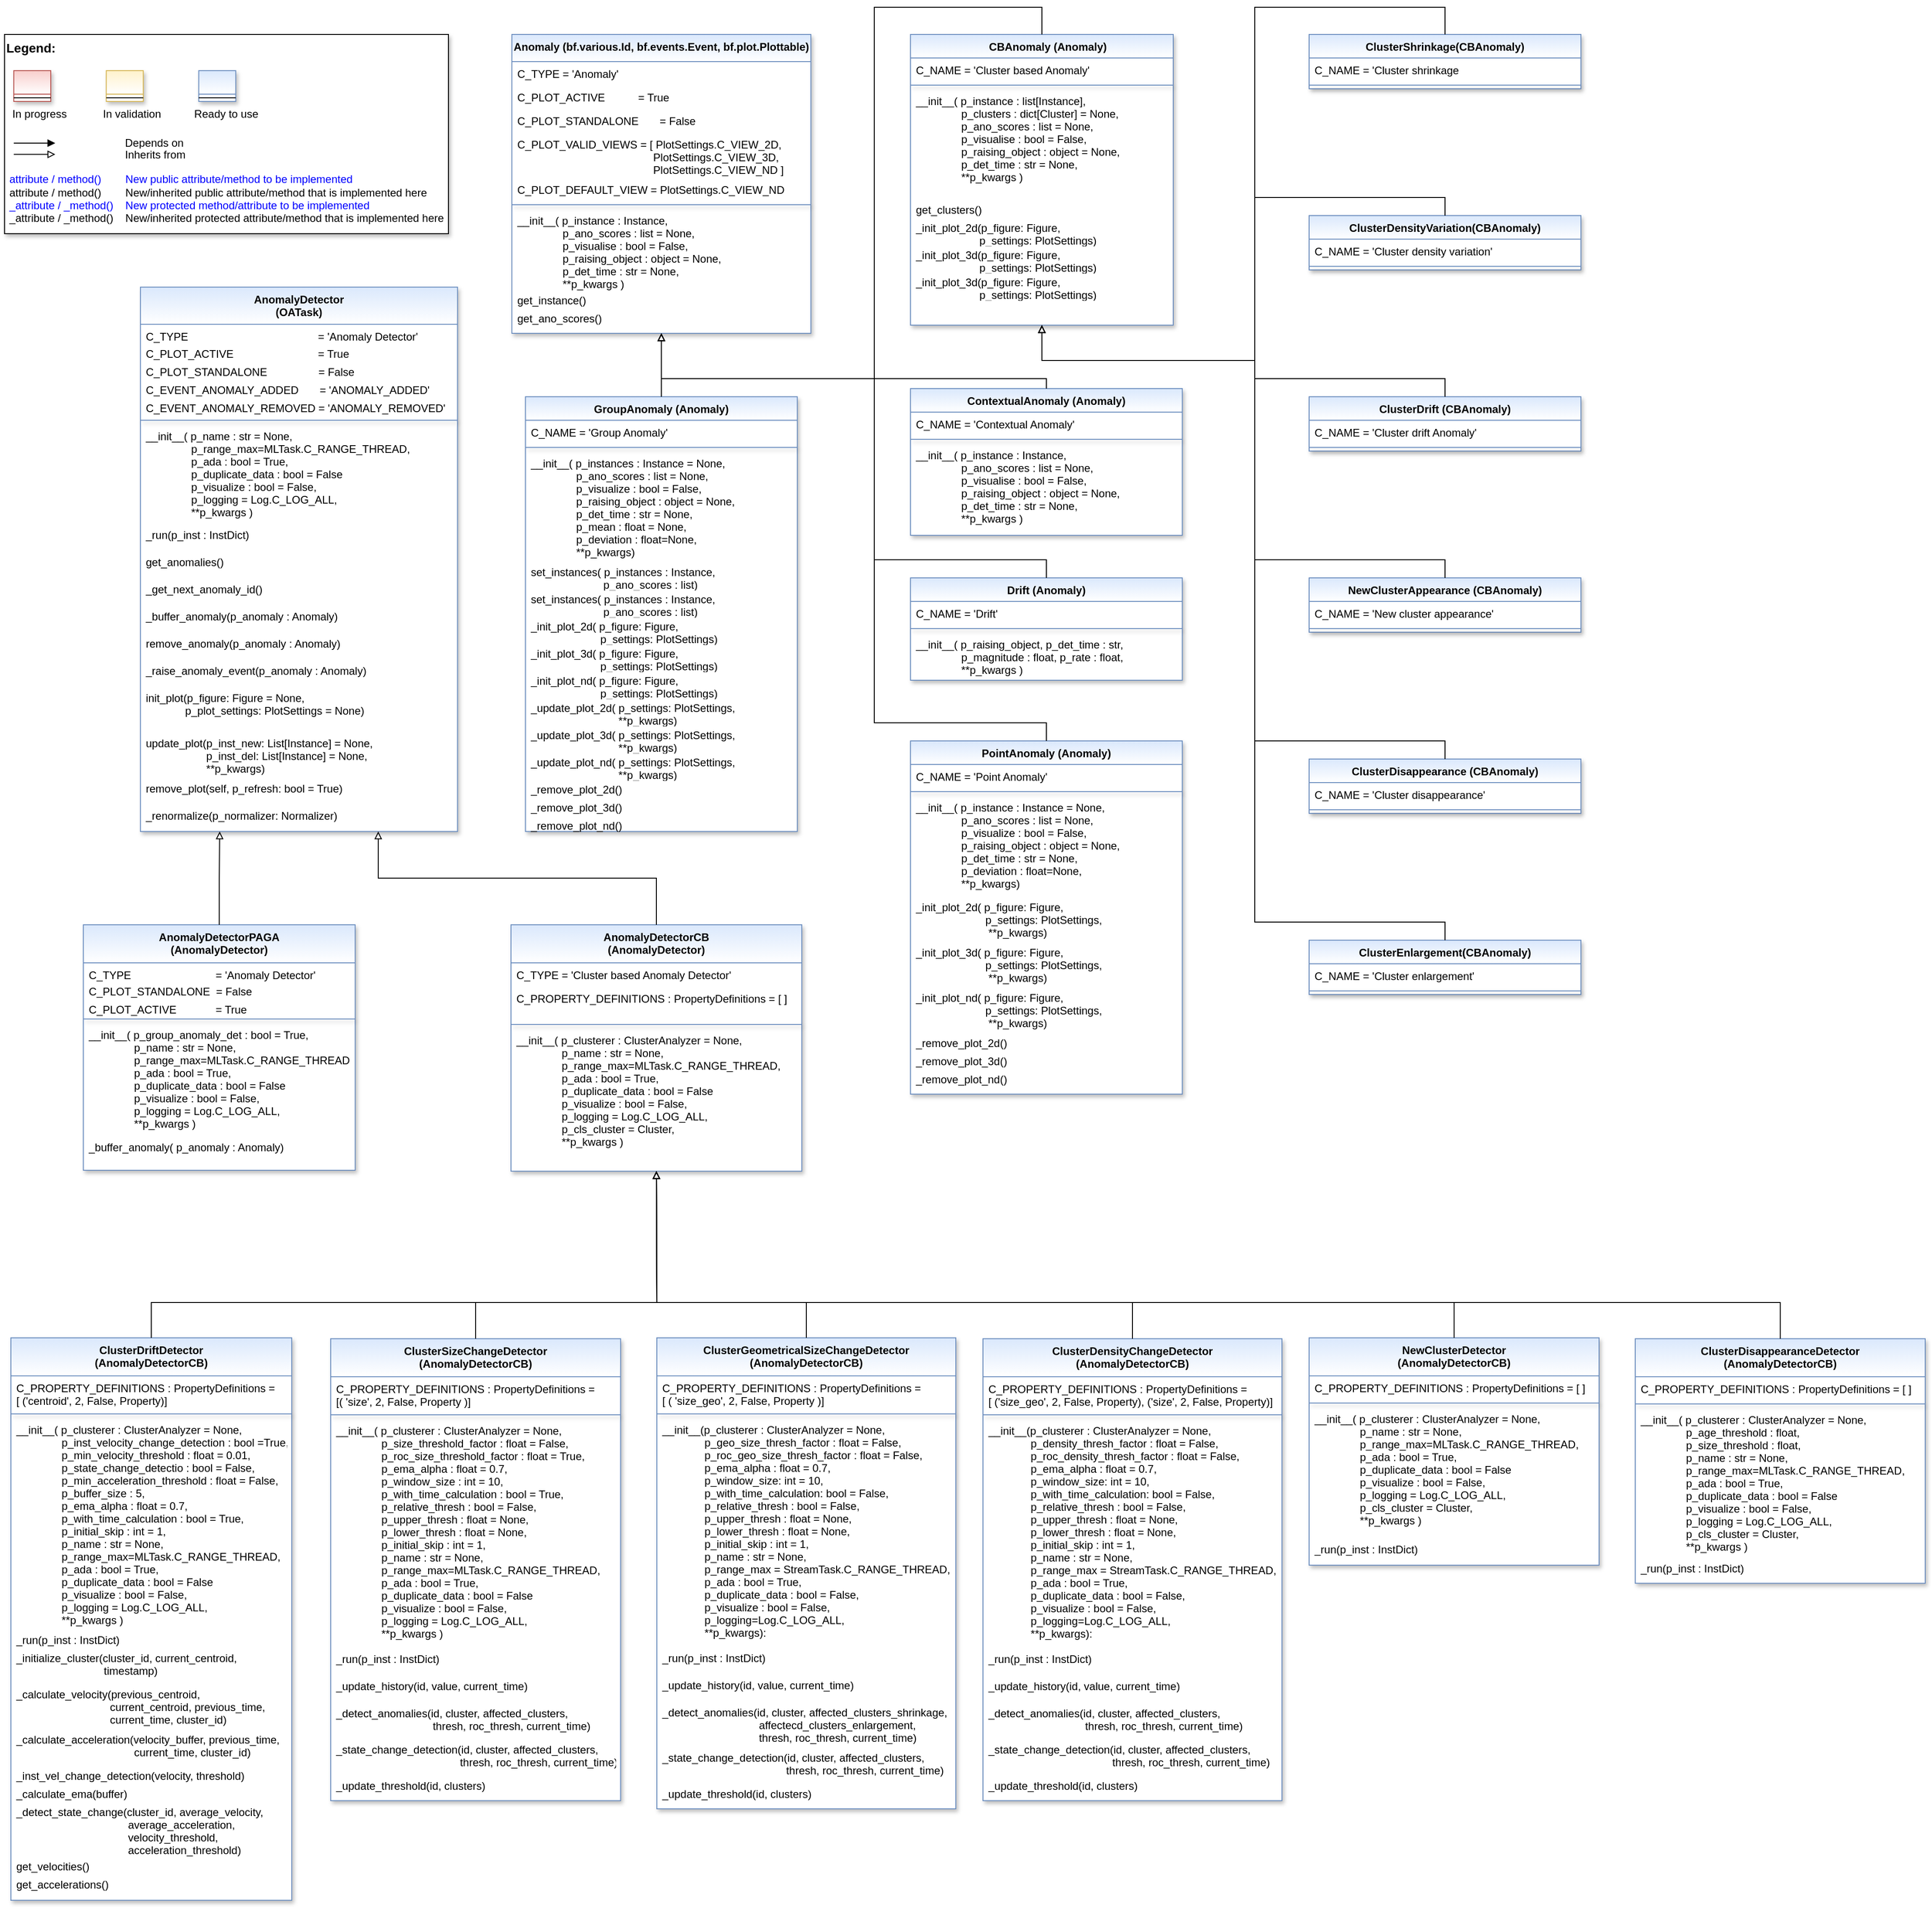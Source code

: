 <mxfile version="24.7.5" pages="2">
  <diagram id="C5RBs43oDa-KdzZeNtuy" name="Page-1">
    <mxGraphModel dx="1634" dy="1517" grid="1" gridSize="10" guides="1" tooltips="1" connect="1" arrows="1" fold="1" page="1" pageScale="1" pageWidth="2336" pageHeight="1654" math="0" shadow="0">
      <root>
        <mxCell id="WIyWlLk6GJQsqaUBKTNV-0" />
        <mxCell id="WIyWlLk6GJQsqaUBKTNV-1" parent="WIyWlLk6GJQsqaUBKTNV-0" />
        <mxCell id="fcJVb3HREh7NScvAmxeq-0" value="" style="group" parent="WIyWlLk6GJQsqaUBKTNV-1" vertex="1" connectable="0">
          <mxGeometry x="40" y="40" width="490" height="220" as="geometry" />
        </mxCell>
        <mxCell id="fcJVb3HREh7NScvAmxeq-1" value="&lt;font color=&quot;#000000&quot; size=&quot;1&quot;&gt;&lt;b style=&quot;font-size: 14px&quot;&gt;Legend:&lt;br&gt;&lt;/b&gt;&lt;/font&gt;&lt;br&gt;&lt;br&gt;&lt;br&gt;&lt;font color=&quot;#0000ff&quot; style=&quot;font-size: 6px&quot;&gt;&lt;br&gt;&lt;/font&gt;&lt;span style=&quot;color: rgb(0 , 0 , 0)&quot;&gt;&lt;font style=&quot;font-size: 4px&quot;&gt;&amp;nbsp; &amp;nbsp;&lt;/font&gt;&amp;nbsp;In progress&amp;nbsp; &amp;nbsp; &amp;nbsp; &amp;nbsp; &amp;nbsp; &amp;nbsp; In validation&amp;nbsp; &amp;nbsp; &amp;nbsp; &amp;nbsp; &amp;nbsp; &amp;nbsp;Ready to use&lt;/span&gt;&lt;font color=&quot;#000000&quot;&gt;&amp;nbsp;&lt;br&gt;&lt;/font&gt;&lt;font color=&quot;#0000ff&quot;&gt;&lt;br&gt;&lt;br&gt;&lt;br&gt;&lt;br&gt;&amp;nbsp;attribute / method()&amp;nbsp; &amp;nbsp; &amp;nbsp; &amp;nbsp; New public attribute/method to be implemented&lt;/font&gt;&lt;br&gt;&lt;font color=&quot;#000000&quot;&gt;&amp;nbsp;&lt;/font&gt;&lt;font color=&quot;#000000&quot;&gt;attribute / method()&lt;span&gt; &lt;/span&gt;&amp;nbsp; &amp;nbsp; &amp;nbsp; &amp;nbsp;New/inherited public attribute/method that is implemented here&lt;br&gt;&lt;/font&gt;&lt;font color=&quot;#0000ff&quot;&gt;&amp;nbsp;_attribute /&amp;nbsp;&lt;/font&gt;&lt;font color=&quot;#0000ff&quot;&gt;_method()&amp;nbsp; &amp;nbsp; New protected method/attribute to be implemented&lt;/font&gt;&lt;br&gt;&lt;font color=&quot;#000000&quot;&gt;&amp;nbsp;_attribute / _method()&amp;nbsp; &amp;nbsp; New/inherited protected attribute/method that is implemented here&lt;br&gt;&lt;/font&gt;&lt;font color=&quot;#000000&quot;&gt;&lt;br&gt;&lt;br&gt;&lt;br&gt;&lt;br&gt;&lt;br&gt;&lt;/font&gt;" style="text;html=1;align=left;verticalAlign=top;whiteSpace=wrap;rounded=0;fontColor=#006600;strokeColor=#000000;shadow=1;fillColor=#ffffff;" parent="fcJVb3HREh7NScvAmxeq-0" vertex="1">
          <mxGeometry width="490.0" height="220" as="geometry" />
        </mxCell>
        <mxCell id="fcJVb3HREh7NScvAmxeq-2" value="Depends on" style="endArrow=block;html=1;labelPosition=right;verticalLabelPosition=middle;align=left;verticalAlign=middle;endFill=1;fontSize=12;" parent="fcJVb3HREh7NScvAmxeq-0" edge="1">
          <mxGeometry x="-1623.125" y="-2180" width="51.042" height="50" as="geometry">
            <mxPoint x="10.208" y="120.003" as="sourcePoint" />
            <mxPoint x="55.991" y="120.003" as="targetPoint" />
            <mxPoint x="98" as="offset" />
            <Array as="points">
              <mxPoint x="30.625" y="120" />
            </Array>
          </mxGeometry>
        </mxCell>
        <mxCell id="fcJVb3HREh7NScvAmxeq-3" value="Inherits from" style="endArrow=block;html=1;labelPosition=right;verticalLabelPosition=middle;align=left;verticalAlign=middle;endFill=0;fontSize=12;" parent="fcJVb3HREh7NScvAmxeq-0" edge="1">
          <mxGeometry x="-1623.125" y="-2180" width="51.042" height="50" as="geometry">
            <mxPoint x="10.208" y="132.385" as="sourcePoint" />
            <mxPoint x="55.991" y="132.385" as="targetPoint" />
            <mxPoint x="98" y="1" as="offset" />
          </mxGeometry>
        </mxCell>
        <mxCell id="fcJVb3HREh7NScvAmxeq-4" value="" style="swimlane;fontStyle=3;align=center;verticalAlign=top;childLayout=stackLayout;horizontal=1;startSize=26;horizontalStack=0;resizeParent=1;resizeLast=0;collapsible=1;marginBottom=0;rounded=0;shadow=1;strokeWidth=1;fillColor=#f8cecc;strokeColor=#b85450;gradientColor=#ffffff;swimlaneFillColor=#ffffff;" parent="fcJVb3HREh7NScvAmxeq-0" vertex="1">
          <mxGeometry x="10.208" y="40" width="40.833" height="34" as="geometry">
            <mxRectangle x="230" y="140" width="160" height="26" as="alternateBounds" />
          </mxGeometry>
        </mxCell>
        <mxCell id="fcJVb3HREh7NScvAmxeq-5" value="" style="line;html=1;strokeWidth=1;align=left;verticalAlign=middle;spacingTop=-1;spacingLeft=3;spacingRight=3;rotatable=0;labelPosition=right;points=[];portConstraint=eastwest;" parent="fcJVb3HREh7NScvAmxeq-4" vertex="1">
          <mxGeometry y="26" width="40.833" height="8" as="geometry" />
        </mxCell>
        <mxCell id="fcJVb3HREh7NScvAmxeq-6" value="" style="swimlane;fontStyle=3;align=center;verticalAlign=top;childLayout=stackLayout;horizontal=1;startSize=26;horizontalStack=0;resizeParent=1;resizeLast=0;collapsible=1;marginBottom=0;rounded=0;shadow=1;strokeWidth=1;fillColor=#fff2cc;strokeColor=#d6b656;gradientColor=#ffffff;swimlaneFillColor=#ffffff;" parent="fcJVb3HREh7NScvAmxeq-0" vertex="1">
          <mxGeometry x="112.292" y="40" width="40.833" height="34" as="geometry">
            <mxRectangle x="230" y="140" width="160" height="26" as="alternateBounds" />
          </mxGeometry>
        </mxCell>
        <mxCell id="fcJVb3HREh7NScvAmxeq-7" value="" style="line;html=1;strokeWidth=1;align=left;verticalAlign=middle;spacingTop=-1;spacingLeft=3;spacingRight=3;rotatable=0;labelPosition=right;points=[];portConstraint=eastwest;" parent="fcJVb3HREh7NScvAmxeq-6" vertex="1">
          <mxGeometry y="26" width="40.833" height="8" as="geometry" />
        </mxCell>
        <mxCell id="fcJVb3HREh7NScvAmxeq-8" value="" style="swimlane;fontStyle=3;align=center;verticalAlign=top;childLayout=stackLayout;horizontal=1;startSize=26;horizontalStack=0;resizeParent=1;resizeLast=0;collapsible=1;marginBottom=0;rounded=0;shadow=1;strokeWidth=1;fillColor=#dae8fc;strokeColor=#6c8ebf;gradientColor=#ffffff;swimlaneFillColor=#ffffff;" parent="fcJVb3HREh7NScvAmxeq-0" vertex="1">
          <mxGeometry x="214.375" y="40" width="40.833" height="34" as="geometry">
            <mxRectangle x="230" y="140" width="160" height="26" as="alternateBounds" />
          </mxGeometry>
        </mxCell>
        <mxCell id="fcJVb3HREh7NScvAmxeq-9" value="" style="line;html=1;strokeWidth=1;align=left;verticalAlign=middle;spacingTop=-1;spacingLeft=3;spacingRight=3;rotatable=0;labelPosition=right;points=[];portConstraint=eastwest;" parent="fcJVb3HREh7NScvAmxeq-8" vertex="1">
          <mxGeometry y="26" width="40.833" height="8" as="geometry" />
        </mxCell>
        <mxCell id="4use4ZCXdNiZSNTW99xv-1" value="AnomalyDetector&#xa;(OATask)" style="swimlane;align=center;verticalAlign=top;childLayout=stackLayout;horizontal=1;startSize=41;horizontalStack=0;resizeParent=1;resizeLast=0;collapsible=1;marginBottom=0;rounded=0;shadow=1;strokeWidth=1;fillColor=#dae8fc;strokeColor=#6c8ebf;swimlaneFillColor=#ffffff;gradientColor=#ffffff;" parent="WIyWlLk6GJQsqaUBKTNV-1" vertex="1">
          <mxGeometry x="190" y="319" width="350" height="601" as="geometry">
            <mxRectangle x="230" y="140" width="160" height="26" as="alternateBounds" />
          </mxGeometry>
        </mxCell>
        <mxCell id="4use4ZCXdNiZSNTW99xv-2" value="C_TYPE                                           = &#39;Anomaly Detector&#39;" style="text;align=left;verticalAlign=top;spacingLeft=4;spacingRight=4;overflow=hidden;rotatable=0;points=[[0,0.5],[1,0.5]];portConstraint=eastwest;" parent="4use4ZCXdNiZSNTW99xv-1" vertex="1">
          <mxGeometry y="41" width="350" height="19" as="geometry" />
        </mxCell>
        <mxCell id="oLJumqx1HHhM9YScGNT0-0" value="C_PLOT_ACTIVE &amp;nbsp; &amp;nbsp; &amp;nbsp; &amp;nbsp; &amp;nbsp; &lt;span style=&quot;white-space: pre;&quot;&gt;&#x9;&lt;/span&gt;&lt;span style=&quot;white-space: pre;&quot;&gt;&#x9;&lt;/span&gt;&amp;nbsp;= True" style="text;align=left;verticalAlign=top;spacingLeft=4;spacingRight=4;overflow=hidden;rotatable=0;points=[[0,0.5],[1,0.5]];portConstraint=eastwest;html=1;" parent="4use4ZCXdNiZSNTW99xv-1" vertex="1">
          <mxGeometry y="60" width="350" height="20" as="geometry" />
        </mxCell>
        <mxCell id="iRqbgX-deYLXcJWkZiLP-0" value="C_PLOT_STANDALONE                 = False" style="text;align=left;verticalAlign=top;spacingLeft=4;spacingRight=4;overflow=hidden;rotatable=0;points=[[0,0.5],[1,0.5]];portConstraint=eastwest;" parent="4use4ZCXdNiZSNTW99xv-1" vertex="1">
          <mxGeometry y="80" width="350" height="20" as="geometry" />
        </mxCell>
        <mxCell id="iRqbgX-deYLXcJWkZiLP-1" value="    C_EVENT_ANOMALY_ADDED       = &#39;ANOMALY_ADDED&#39;" style="text;align=left;verticalAlign=top;spacingLeft=4;spacingRight=4;overflow=hidden;rotatable=0;points=[[0,0.5],[1,0.5]];portConstraint=eastwest;" parent="4use4ZCXdNiZSNTW99xv-1" vertex="1">
          <mxGeometry y="100" width="350" height="20" as="geometry" />
        </mxCell>
        <mxCell id="oLJumqx1HHhM9YScGNT0-1" value="    C_EVENT_ANOMALY_REMOVED = &#39;ANOMALY_REMOVED&#39;" style="text;align=left;verticalAlign=top;spacingLeft=4;spacingRight=4;overflow=hidden;rotatable=0;points=[[0,0.5],[1,0.5]];portConstraint=eastwest;" parent="4use4ZCXdNiZSNTW99xv-1" vertex="1">
          <mxGeometry y="120" width="350" height="23" as="geometry" />
        </mxCell>
        <mxCell id="4use4ZCXdNiZSNTW99xv-5" value="" style="line;html=1;strokeWidth=1;align=center;verticalAlign=top;spacingTop=-1;spacingLeft=3;spacingRight=3;rotatable=0;labelPosition=right;points=[];portConstraint=eastwest;rounded=0;shadow=1;strokeColor=#6c8ebf;swimlaneFillColor=#ffffff;fontFamily=Helvetica;fontSize=12;fontColor=default;fontStyle=3;fillColor=#dae8fc;gradientColor=#ffffff;" parent="4use4ZCXdNiZSNTW99xv-1" vertex="1">
          <mxGeometry y="143" width="350" height="8" as="geometry" />
        </mxCell>
        <mxCell id="4use4ZCXdNiZSNTW99xv-6" value="__init__( p_name : str = None,&#xa;               p_range_max=MLTask.C_RANGE_THREAD,&#xa;               p_ada : bool = True,&#xa;               p_duplicate_data : bool = False&#xa;               p_visualize : bool = False,&#xa;               p_logging = Log.C_LOG_ALL,&#xa;               **p_kwargs )" style="text;align=left;verticalAlign=top;spacingLeft=4;spacingRight=4;overflow=hidden;rotatable=0;points=[[0,0.5],[1,0.5]];portConstraint=eastwest;" parent="4use4ZCXdNiZSNTW99xv-1" vertex="1">
          <mxGeometry y="151" width="350" height="109" as="geometry" />
        </mxCell>
        <mxCell id="oLJumqx1HHhM9YScGNT0-22" value="_run(p_inst : InstDict)" style="text;align=left;verticalAlign=top;spacingLeft=4;spacingRight=4;overflow=hidden;rotatable=0;points=[[0,0.5],[1,0.5]];portConstraint=eastwest;shadow=1;" parent="4use4ZCXdNiZSNTW99xv-1" vertex="1">
          <mxGeometry y="260" width="350" height="30" as="geometry" />
        </mxCell>
        <mxCell id="4use4ZCXdNiZSNTW99xv-8" value="get_anomalies()" style="text;align=left;verticalAlign=top;spacingLeft=4;spacingRight=4;overflow=hidden;rotatable=0;points=[[0,0.5],[1,0.5]];portConstraint=eastwest;shadow=1;" parent="4use4ZCXdNiZSNTW99xv-1" vertex="1">
          <mxGeometry y="290" width="350" height="30" as="geometry" />
        </mxCell>
        <mxCell id="N38WU9mJ-Era6qwWuLtT-0" value="_get_next_anomaly_id()" style="text;align=left;verticalAlign=top;spacingLeft=4;spacingRight=4;overflow=hidden;rotatable=0;points=[[0,0.5],[1,0.5]];portConstraint=eastwest;shadow=1;" parent="4use4ZCXdNiZSNTW99xv-1" vertex="1">
          <mxGeometry y="320" width="350" height="30" as="geometry" />
        </mxCell>
        <mxCell id="oLJumqx1HHhM9YScGNT0-2" value="_buffer_anomaly(p_anomaly : Anomaly) " style="text;align=left;verticalAlign=top;spacingLeft=4;spacingRight=4;overflow=hidden;rotatable=0;points=[[0,0.5],[1,0.5]];portConstraint=eastwest;shadow=1;" parent="4use4ZCXdNiZSNTW99xv-1" vertex="1">
          <mxGeometry y="350" width="350" height="30" as="geometry" />
        </mxCell>
        <mxCell id="oLJumqx1HHhM9YScGNT0-3" value="remove_anomaly(p_anomaly : Anomaly)" style="text;align=left;verticalAlign=top;spacingLeft=4;spacingRight=4;overflow=hidden;rotatable=0;points=[[0,0.5],[1,0.5]];portConstraint=eastwest;shadow=1;" parent="4use4ZCXdNiZSNTW99xv-1" vertex="1">
          <mxGeometry y="380" width="350" height="30" as="geometry" />
        </mxCell>
        <mxCell id="oLJumqx1HHhM9YScGNT0-4" value="_raise_anomaly_event(p_anomaly : Anomaly)" style="text;align=left;verticalAlign=top;spacingLeft=4;spacingRight=4;overflow=hidden;rotatable=0;points=[[0,0.5],[1,0.5]];portConstraint=eastwest;shadow=1;" parent="4use4ZCXdNiZSNTW99xv-1" vertex="1">
          <mxGeometry y="410" width="350" height="30" as="geometry" />
        </mxCell>
        <mxCell id="oLJumqx1HHhM9YScGNT0-5" value="init_plot(p_figure: Figure = None,&#xa;             p_plot_settings: PlotSettings = None)" style="text;align=left;verticalAlign=top;spacingLeft=4;spacingRight=4;overflow=hidden;rotatable=0;points=[[0,0.5],[1,0.5]];portConstraint=eastwest;shadow=1;" parent="4use4ZCXdNiZSNTW99xv-1" vertex="1">
          <mxGeometry y="440" width="350" height="50" as="geometry" />
        </mxCell>
        <mxCell id="oLJumqx1HHhM9YScGNT0-6" value="update_plot(p_inst_new: List[Instance] = None,&#xa;                    p_inst_del: List[Instance] = None,&#xa;                    **p_kwargs)" style="text;align=left;verticalAlign=top;spacingLeft=4;spacingRight=4;overflow=hidden;rotatable=0;points=[[0,0.5],[1,0.5]];portConstraint=eastwest;shadow=1;" parent="4use4ZCXdNiZSNTW99xv-1" vertex="1">
          <mxGeometry y="490" width="350" height="50" as="geometry" />
        </mxCell>
        <mxCell id="oLJumqx1HHhM9YScGNT0-7" value="remove_plot(self, p_refresh: bool = True)" style="text;align=left;verticalAlign=top;spacingLeft=4;spacingRight=4;overflow=hidden;rotatable=0;points=[[0,0.5],[1,0.5]];portConstraint=eastwest;shadow=1;" parent="4use4ZCXdNiZSNTW99xv-1" vertex="1">
          <mxGeometry y="540" width="350" height="30" as="geometry" />
        </mxCell>
        <mxCell id="hOcUKRqpv3udX4BvXm5B-0" value="_renormalize(p_normalizer: Normalizer) " style="text;align=left;verticalAlign=top;spacingLeft=4;spacingRight=4;overflow=hidden;rotatable=0;points=[[0,0.5],[1,0.5]];portConstraint=eastwest;shadow=1;" parent="4use4ZCXdNiZSNTW99xv-1" vertex="1">
          <mxGeometry y="570" width="350" height="30" as="geometry" />
        </mxCell>
        <mxCell id="4use4ZCXdNiZSNTW99xv-16" value="Anomaly (bf.various.Id, bf.events.Event, bf.plot.Plottable)" style="swimlane;fontStyle=1;align=center;verticalAlign=top;childLayout=stackLayout;horizontal=1;startSize=30;horizontalStack=0;resizeParent=1;resizeLast=0;collapsible=1;marginBottom=0;rounded=0;shadow=1;strokeWidth=1;fillColor=#dae8fc;strokeColor=#6c8ebf;swimlaneFillColor=#ffffff;gradientColor=#ffffff;fontFamily=Helvetica;fontSize=12;fontColor=default;" parent="WIyWlLk6GJQsqaUBKTNV-1" vertex="1">
          <mxGeometry x="600" y="40" width="330" height="330" as="geometry">
            <mxRectangle x="230" y="140" width="160" height="26" as="alternateBounds" />
          </mxGeometry>
        </mxCell>
        <mxCell id="8-Sli__s1YHfQ2Dl7trR-0" value="C_TYPE = &#39;Anomaly&#39;" style="text;align=left;verticalAlign=top;spacingLeft=4;spacingRight=4;overflow=hidden;rotatable=0;points=[[0,0.5],[1,0.5]];portConstraint=eastwest;" parent="4use4ZCXdNiZSNTW99xv-16" vertex="1">
          <mxGeometry y="30" width="330" height="26" as="geometry" />
        </mxCell>
        <mxCell id="oLJumqx1HHhM9YScGNT0-23" value="C_PLOT_ACTIVE           = True" style="text;align=left;verticalAlign=top;spacingLeft=4;spacingRight=4;overflow=hidden;rotatable=0;points=[[0,0.5],[1,0.5]];portConstraint=eastwest;" parent="4use4ZCXdNiZSNTW99xv-16" vertex="1">
          <mxGeometry y="56" width="330" height="26" as="geometry" />
        </mxCell>
        <mxCell id="oLJumqx1HHhM9YScGNT0-24" value="C_PLOT_STANDALONE       = False" style="text;align=left;verticalAlign=top;spacingLeft=4;spacingRight=4;overflow=hidden;rotatable=0;points=[[0,0.5],[1,0.5]];portConstraint=eastwest;" parent="4use4ZCXdNiZSNTW99xv-16" vertex="1">
          <mxGeometry y="82" width="330" height="26" as="geometry" />
        </mxCell>
        <mxCell id="oLJumqx1HHhM9YScGNT0-25" value="C_PLOT_VALID_VIEWS = [ PlotSettings.C_VIEW_2D, &#xa;                                              PlotSettings.C_VIEW_3D, &#xa;                                              PlotSettings.C_VIEW_ND ]" style="text;align=left;verticalAlign=top;spacingLeft=4;spacingRight=4;overflow=hidden;rotatable=0;points=[[0,0.5],[1,0.5]];portConstraint=eastwest;" parent="4use4ZCXdNiZSNTW99xv-16" vertex="1">
          <mxGeometry y="108" width="330" height="50" as="geometry" />
        </mxCell>
        <mxCell id="oLJumqx1HHhM9YScGNT0-26" value="C_PLOT_DEFAULT_VIEW = PlotSettings.C_VIEW_ND" style="text;align=left;verticalAlign=top;spacingLeft=4;spacingRight=4;overflow=hidden;rotatable=0;points=[[0,0.5],[1,0.5]];portConstraint=eastwest;" parent="4use4ZCXdNiZSNTW99xv-16" vertex="1">
          <mxGeometry y="158" width="330" height="26" as="geometry" />
        </mxCell>
        <mxCell id="4use4ZCXdNiZSNTW99xv-20" value="" style="line;html=1;strokeWidth=1;align=center;verticalAlign=top;spacingTop=-1;spacingLeft=3;spacingRight=3;rotatable=0;labelPosition=right;points=[];portConstraint=eastwest;rounded=0;shadow=1;strokeColor=#6c8ebf;swimlaneFillColor=#ffffff;fontFamily=Helvetica;fontSize=12;fontColor=default;fontStyle=1;fillColor=#dae8fc;gradientColor=#ffffff;" parent="4use4ZCXdNiZSNTW99xv-16" vertex="1">
          <mxGeometry y="184" width="330" height="8" as="geometry" />
        </mxCell>
        <mxCell id="4use4ZCXdNiZSNTW99xv-21" value="__init__( p_instance : Instance,&#xa;               p_ano_scores : list = None,&#xa;               p_visualise : bool = False,&#xa;               p_raising_object : object = None,&#xa;               p_det_time : str = None,&#xa;               **p_kwargs )" style="text;align=left;verticalAlign=top;spacingLeft=4;spacingRight=4;overflow=hidden;rotatable=0;points=[[0,0.5],[1,0.5]];portConstraint=eastwest;" parent="4use4ZCXdNiZSNTW99xv-16" vertex="1">
          <mxGeometry y="192" width="330" height="88" as="geometry" />
        </mxCell>
        <mxCell id="oLJumqx1HHhM9YScGNT0-29" value="get_instance()" style="text;align=left;verticalAlign=top;spacingLeft=4;spacingRight=4;overflow=hidden;rotatable=0;points=[[0,0.5],[1,0.5]];portConstraint=eastwest;" parent="4use4ZCXdNiZSNTW99xv-16" vertex="1">
          <mxGeometry y="280" width="330" height="20" as="geometry" />
        </mxCell>
        <mxCell id="hOcUKRqpv3udX4BvXm5B-9" value="get_ano_scores()" style="text;align=left;verticalAlign=top;spacingLeft=4;spacingRight=4;overflow=hidden;rotatable=0;points=[[0,0.5],[1,0.5]];portConstraint=eastwest;" parent="4use4ZCXdNiZSNTW99xv-16" vertex="1">
          <mxGeometry y="300" width="330" height="20" as="geometry" />
        </mxCell>
        <mxCell id="4use4ZCXdNiZSNTW99xv-23" value="AnomalyDetectorCB &#xa;(AnomalyDetector)" style="swimlane;fontStyle=1;align=center;verticalAlign=top;childLayout=stackLayout;horizontal=1;startSize=42;horizontalStack=0;resizeParent=1;resizeLast=0;collapsible=1;marginBottom=0;rounded=0;shadow=1;strokeWidth=1;fillColor=#dae8fc;strokeColor=#6c8ebf;swimlaneFillColor=#ffffff;gradientColor=#ffffff;fontFamily=Helvetica;fontSize=12;fontColor=default;" parent="WIyWlLk6GJQsqaUBKTNV-1" vertex="1">
          <mxGeometry x="599" y="1023" width="321" height="272" as="geometry">
            <mxRectangle x="230" y="140" width="160" height="26" as="alternateBounds" />
          </mxGeometry>
        </mxCell>
        <mxCell id="4use4ZCXdNiZSNTW99xv-24" value="C_TYPE = &#39;Cluster based Anomaly Detector&#39;" style="text;align=left;verticalAlign=top;spacingLeft=4;spacingRight=4;overflow=hidden;rotatable=0;points=[[0,0.5],[1,0.5]];portConstraint=eastwest;" parent="4use4ZCXdNiZSNTW99xv-23" vertex="1">
          <mxGeometry y="42" width="321" height="26" as="geometry" />
        </mxCell>
        <mxCell id="iRqbgX-deYLXcJWkZiLP-2" value="C_PROPERTY_DEFINITIONS : PropertyDefinitions = [ ]" style="text;align=left;verticalAlign=top;spacingLeft=4;spacingRight=4;overflow=hidden;rotatable=0;points=[[0,0.5],[1,0.5]];portConstraint=eastwest;" parent="4use4ZCXdNiZSNTW99xv-23" vertex="1">
          <mxGeometry y="68" width="321" height="38" as="geometry" />
        </mxCell>
        <mxCell id="4use4ZCXdNiZSNTW99xv-25" value="" style="line;html=1;strokeWidth=1;align=center;verticalAlign=top;spacingTop=-1;spacingLeft=3;spacingRight=3;rotatable=0;labelPosition=right;points=[];portConstraint=eastwest;rounded=0;shadow=1;strokeColor=#6c8ebf;swimlaneFillColor=#ffffff;fontFamily=Helvetica;fontSize=12;fontColor=default;fontStyle=1;fillColor=#dae8fc;gradientColor=#ffffff;" parent="4use4ZCXdNiZSNTW99xv-23" vertex="1">
          <mxGeometry y="106" width="321" height="8" as="geometry" />
        </mxCell>
        <mxCell id="LADwDjPol3l0WeRybPvM-0" value="__init__( p_clusterer : ClusterAnalyzer = None,&#xa;               p_name : str = None,&#xa;               p_range_max=MLTask.C_RANGE_THREAD,&#xa;               p_ada : bool = True,&#xa;               p_duplicate_data : bool = False&#xa;               p_visualize : bool = False,&#xa;               p_logging = Log.C_LOG_ALL,&#xa;               p_cls_cluster = Cluster,&#xa;               **p_kwargs )" style="text;align=left;verticalAlign=top;spacingLeft=4;spacingRight=4;overflow=hidden;rotatable=0;points=[[0,0.5],[1,0.5]];portConstraint=eastwest;" parent="4use4ZCXdNiZSNTW99xv-23" vertex="1">
          <mxGeometry y="114" width="321" height="136" as="geometry" />
        </mxCell>
        <mxCell id="p2okAq9_pR5mkignAm-u-1" value="PointAnomaly (Anomaly)" style="swimlane;fontStyle=1;align=center;verticalAlign=top;childLayout=stackLayout;horizontal=1;startSize=26;horizontalStack=0;resizeParent=1;resizeLast=0;collapsible=1;marginBottom=0;rounded=0;shadow=1;strokeWidth=1;fillColor=#dae8fc;strokeColor=#6c8ebf;swimlaneFillColor=#ffffff;gradientColor=#ffffff;fontFamily=Helvetica;fontSize=12;fontColor=default;" parent="WIyWlLk6GJQsqaUBKTNV-1" vertex="1">
          <mxGeometry x="1040" y="820" width="300" height="390" as="geometry">
            <mxRectangle x="230" y="140" width="160" height="26" as="alternateBounds" />
          </mxGeometry>
        </mxCell>
        <mxCell id="p2okAq9_pR5mkignAm-u-2" value="C_NAME = &#39;Point Anomaly&#39;" style="text;align=left;verticalAlign=top;spacingLeft=4;spacingRight=4;overflow=hidden;rotatable=0;points=[[0,0.5],[1,0.5]];portConstraint=eastwest;" parent="p2okAq9_pR5mkignAm-u-1" vertex="1">
          <mxGeometry y="26" width="300" height="26" as="geometry" />
        </mxCell>
        <mxCell id="p2okAq9_pR5mkignAm-u-5" value="" style="line;html=1;strokeWidth=1;align=center;verticalAlign=top;spacingTop=-1;spacingLeft=3;spacingRight=3;rotatable=0;labelPosition=right;points=[];portConstraint=eastwest;rounded=0;shadow=1;strokeColor=#6c8ebf;swimlaneFillColor=#ffffff;fontFamily=Helvetica;fontSize=12;fontColor=default;fontStyle=1;fillColor=#dae8fc;gradientColor=#ffffff;" parent="p2okAq9_pR5mkignAm-u-1" vertex="1">
          <mxGeometry y="52" width="300" height="8" as="geometry" />
        </mxCell>
        <mxCell id="p2okAq9_pR5mkignAm-u-6" value="__init__( p_instance : Instance = None,&#xa;               p_ano_scores : list = None,&#xa;               p_visualize : bool = False,&#xa;               p_raising_object : object = None,&#xa;               p_det_time : str = None,&#xa;               p_deviation : float=None,&#xa;               **p_kwargs)" style="text;align=left;verticalAlign=top;spacingLeft=4;spacingRight=4;overflow=hidden;rotatable=0;points=[[0,0.5],[1,0.5]];portConstraint=eastwest;" parent="p2okAq9_pR5mkignAm-u-1" vertex="1">
          <mxGeometry y="60" width="300" height="110" as="geometry" />
        </mxCell>
        <mxCell id="oLJumqx1HHhM9YScGNT0-30" value="_init_plot_2d( p_figure: Figure,&#xa;                       p_settings: PlotSettings,&#xa;                        **p_kwargs)" style="text;align=left;verticalAlign=top;spacingLeft=4;spacingRight=4;overflow=hidden;rotatable=0;points=[[0,0.5],[1,0.5]];portConstraint=eastwest;" parent="p2okAq9_pR5mkignAm-u-1" vertex="1">
          <mxGeometry y="170" width="300" height="50" as="geometry" />
        </mxCell>
        <mxCell id="N38WU9mJ-Era6qwWuLtT-4" value="_init_plot_3d( p_figure: Figure,&#xa;                       p_settings: PlotSettings,&#xa;                        **p_kwargs)" style="text;align=left;verticalAlign=top;spacingLeft=4;spacingRight=4;overflow=hidden;rotatable=0;points=[[0,0.5],[1,0.5]];portConstraint=eastwest;" parent="p2okAq9_pR5mkignAm-u-1" vertex="1">
          <mxGeometry y="220" width="300" height="50" as="geometry" />
        </mxCell>
        <mxCell id="N38WU9mJ-Era6qwWuLtT-5" value="_init_plot_nd( p_figure: Figure,&#xa;                       p_settings: PlotSettings,&#xa;                        **p_kwargs)" style="text;align=left;verticalAlign=top;spacingLeft=4;spacingRight=4;overflow=hidden;rotatable=0;points=[[0,0.5],[1,0.5]];portConstraint=eastwest;" parent="p2okAq9_pR5mkignAm-u-1" vertex="1">
          <mxGeometry y="270" width="300" height="50" as="geometry" />
        </mxCell>
        <mxCell id="oLJumqx1HHhM9YScGNT0-31" value="_remove_plot_2d()" style="text;align=left;verticalAlign=top;spacingLeft=4;spacingRight=4;overflow=hidden;rotatable=0;points=[[0,0.5],[1,0.5]];portConstraint=eastwest;" parent="p2okAq9_pR5mkignAm-u-1" vertex="1">
          <mxGeometry y="320" width="300" height="20" as="geometry" />
        </mxCell>
        <mxCell id="N38WU9mJ-Era6qwWuLtT-6" value="_remove_plot_3d()" style="text;align=left;verticalAlign=top;spacingLeft=4;spacingRight=4;overflow=hidden;rotatable=0;points=[[0,0.5],[1,0.5]];portConstraint=eastwest;" parent="p2okAq9_pR5mkignAm-u-1" vertex="1">
          <mxGeometry y="340" width="300" height="20" as="geometry" />
        </mxCell>
        <mxCell id="N38WU9mJ-Era6qwWuLtT-7" value="_remove_plot_nd()" style="text;align=left;verticalAlign=top;spacingLeft=4;spacingRight=4;overflow=hidden;rotatable=0;points=[[0,0.5],[1,0.5]];portConstraint=eastwest;" parent="p2okAq9_pR5mkignAm-u-1" vertex="1">
          <mxGeometry y="360" width="300" height="20" as="geometry" />
        </mxCell>
        <mxCell id="p2okAq9_pR5mkignAm-u-7" value="Drift (Anomaly)" style="swimlane;fontStyle=1;align=center;verticalAlign=top;childLayout=stackLayout;horizontal=1;startSize=26;horizontalStack=0;resizeParent=1;resizeLast=0;collapsible=1;marginBottom=0;rounded=0;shadow=1;strokeWidth=1;fillColor=#dae8fc;strokeColor=#6c8ebf;swimlaneFillColor=#ffffff;gradientColor=#ffffff;fontFamily=Helvetica;fontSize=12;fontColor=default;" parent="WIyWlLk6GJQsqaUBKTNV-1" vertex="1">
          <mxGeometry x="1040" y="640" width="300" height="113" as="geometry">
            <mxRectangle x="230" y="140" width="160" height="26" as="alternateBounds" />
          </mxGeometry>
        </mxCell>
        <mxCell id="p2okAq9_pR5mkignAm-u-8" value="C_NAME = &#39;Drift&#39;" style="text;align=left;verticalAlign=top;spacingLeft=4;spacingRight=4;overflow=hidden;rotatable=0;points=[[0,0.5],[1,0.5]];portConstraint=eastwest;" parent="p2okAq9_pR5mkignAm-u-7" vertex="1">
          <mxGeometry y="26" width="300" height="26" as="geometry" />
        </mxCell>
        <mxCell id="p2okAq9_pR5mkignAm-u-11" value="" style="line;html=1;strokeWidth=1;align=center;verticalAlign=top;spacingTop=-1;spacingLeft=3;spacingRight=3;rotatable=0;labelPosition=right;points=[];portConstraint=eastwest;rounded=0;shadow=1;strokeColor=#6c8ebf;swimlaneFillColor=#ffffff;fontFamily=Helvetica;fontSize=12;fontColor=default;fontStyle=1;fillColor=#dae8fc;gradientColor=#ffffff;" parent="p2okAq9_pR5mkignAm-u-7" vertex="1">
          <mxGeometry y="52" width="300" height="8" as="geometry" />
        </mxCell>
        <mxCell id="p2okAq9_pR5mkignAm-u-12" value="__init__( p_raising_object, p_det_time : str,&#xa;               p_magnitude : float, p_rate : float,&#xa;               **p_kwargs )" style="text;align=left;verticalAlign=top;spacingLeft=4;spacingRight=4;overflow=hidden;rotatable=0;points=[[0,0.5],[1,0.5]];portConstraint=eastwest;" parent="p2okAq9_pR5mkignAm-u-7" vertex="1">
          <mxGeometry y="60" width="300" height="50" as="geometry" />
        </mxCell>
        <mxCell id="y2l99iwQbg-wAnSwsQFK-0" value="GroupAnomaly (Anomaly)" style="swimlane;align=center;verticalAlign=top;childLayout=stackLayout;horizontal=1;startSize=26;horizontalStack=0;resizeParent=1;resizeLast=0;collapsible=1;marginBottom=0;rounded=0;shadow=1;strokeWidth=1;fillColor=#dae8fc;strokeColor=#6c8ebf;swimlaneFillColor=#ffffff;gradientColor=#ffffff;" parent="WIyWlLk6GJQsqaUBKTNV-1" vertex="1">
          <mxGeometry x="615" y="440" width="300" height="480" as="geometry">
            <mxRectangle x="230" y="140" width="160" height="26" as="alternateBounds" />
          </mxGeometry>
        </mxCell>
        <mxCell id="y2l99iwQbg-wAnSwsQFK-1" value="C_NAME = &#39;Group Anomaly&#39;" style="text;align=left;verticalAlign=top;spacingLeft=4;spacingRight=4;overflow=hidden;rotatable=0;points=[[0,0.5],[1,0.5]];portConstraint=eastwest;" parent="y2l99iwQbg-wAnSwsQFK-0" vertex="1">
          <mxGeometry y="26" width="300" height="26" as="geometry" />
        </mxCell>
        <mxCell id="y2l99iwQbg-wAnSwsQFK-2" value="" style="line;html=1;strokeWidth=1;align=center;verticalAlign=top;spacingTop=-1;spacingLeft=3;spacingRight=3;rotatable=0;labelPosition=right;points=[];portConstraint=eastwest;rounded=0;shadow=1;strokeColor=#6c8ebf;swimlaneFillColor=#ffffff;fontFamily=Helvetica;fontSize=12;fontColor=default;fontStyle=1;fillColor=#dae8fc;gradientColor=#ffffff;" parent="y2l99iwQbg-wAnSwsQFK-0" vertex="1">
          <mxGeometry y="52" width="300" height="8" as="geometry" />
        </mxCell>
        <mxCell id="y2l99iwQbg-wAnSwsQFK-3" value="__init__( p_instances : Instance = None,&#xa;               p_ano_scores : list = None,&#xa;               p_visualize : bool = False,&#xa;               p_raising_object : object = None,&#xa;               p_det_time : str = None,&#xa;               p_mean : float = None,&#xa;               p_deviation : float=None,&#xa;               **p_kwargs)" style="text;align=left;verticalAlign=top;spacingLeft=4;spacingRight=4;overflow=hidden;rotatable=0;points=[[0,0.5],[1,0.5]];portConstraint=eastwest;" parent="y2l99iwQbg-wAnSwsQFK-0" vertex="1">
          <mxGeometry y="60" width="300" height="120" as="geometry" />
        </mxCell>
        <mxCell id="hOcUKRqpv3udX4BvXm5B-10" value="set_instances( p_instances : Instance,&#xa;                        p_ano_scores : list)" style="text;align=left;verticalAlign=top;spacingLeft=4;spacingRight=4;overflow=hidden;rotatable=0;points=[[0,0.5],[1,0.5]];portConstraint=eastwest;" parent="y2l99iwQbg-wAnSwsQFK-0" vertex="1">
          <mxGeometry y="180" width="300" height="30" as="geometry" />
        </mxCell>
        <mxCell id="iRqbgX-deYLXcJWkZiLP-6" value="set_instances( p_instances : Instance,&#xa;                        p_ano_scores : list)" style="text;align=left;verticalAlign=top;spacingLeft=4;spacingRight=4;overflow=hidden;rotatable=0;points=[[0,0.5],[1,0.5]];portConstraint=eastwest;" parent="y2l99iwQbg-wAnSwsQFK-0" vertex="1">
          <mxGeometry y="210" width="300" height="30" as="geometry" />
        </mxCell>
        <mxCell id="N38WU9mJ-Era6qwWuLtT-11" value="_init_plot_2d( p_figure: Figure,&#xa;                       p_settings: PlotSettings)" style="text;align=left;verticalAlign=top;spacingLeft=4;spacingRight=4;overflow=hidden;rotatable=0;points=[[0,0.5],[1,0.5]];portConstraint=eastwest;" parent="y2l99iwQbg-wAnSwsQFK-0" vertex="1">
          <mxGeometry y="240" width="300" height="30" as="geometry" />
        </mxCell>
        <mxCell id="N38WU9mJ-Era6qwWuLtT-12" value="_init_plot_3d( p_figure: Figure,&#xa;                       p_settings: PlotSettings)" style="text;align=left;verticalAlign=top;spacingLeft=4;spacingRight=4;overflow=hidden;rotatable=0;points=[[0,0.5],[1,0.5]];portConstraint=eastwest;" parent="y2l99iwQbg-wAnSwsQFK-0" vertex="1">
          <mxGeometry y="270" width="300" height="30" as="geometry" />
        </mxCell>
        <mxCell id="oLJumqx1HHhM9YScGNT0-34" value="_init_plot_nd( p_figure: Figure,&#xa;                       p_settings: PlotSettings)" style="text;align=left;verticalAlign=top;spacingLeft=4;spacingRight=4;overflow=hidden;rotatable=0;points=[[0,0.5],[1,0.5]];portConstraint=eastwest;" parent="y2l99iwQbg-wAnSwsQFK-0" vertex="1">
          <mxGeometry y="300" width="300" height="30" as="geometry" />
        </mxCell>
        <mxCell id="oLJumqx1HHhM9YScGNT0-33" value="_update_plot_2d( p_settings: PlotSettings,&#xa;                             **p_kwargs)" style="text;align=left;verticalAlign=top;spacingLeft=4;spacingRight=4;overflow=hidden;rotatable=0;points=[[0,0.5],[1,0.5]];portConstraint=eastwest;" parent="y2l99iwQbg-wAnSwsQFK-0" vertex="1">
          <mxGeometry y="330" width="300" height="30" as="geometry" />
        </mxCell>
        <mxCell id="N38WU9mJ-Era6qwWuLtT-10" value="_update_plot_3d( p_settings: PlotSettings,&#xa;                             **p_kwargs)" style="text;align=left;verticalAlign=top;spacingLeft=4;spacingRight=4;overflow=hidden;rotatable=0;points=[[0,0.5],[1,0.5]];portConstraint=eastwest;" parent="y2l99iwQbg-wAnSwsQFK-0" vertex="1">
          <mxGeometry y="360" width="300" height="30" as="geometry" />
        </mxCell>
        <mxCell id="N38WU9mJ-Era6qwWuLtT-8" value="_update_plot_nd( p_settings: PlotSettings,&#xa;                             **p_kwargs)" style="text;align=left;verticalAlign=top;spacingLeft=4;spacingRight=4;overflow=hidden;rotatable=0;points=[[0,0.5],[1,0.5]];portConstraint=eastwest;" parent="y2l99iwQbg-wAnSwsQFK-0" vertex="1">
          <mxGeometry y="390" width="300" height="30" as="geometry" />
        </mxCell>
        <mxCell id="hOcUKRqpv3udX4BvXm5B-11" value="_remove_plot_2d()" style="text;align=left;verticalAlign=top;spacingLeft=4;spacingRight=4;overflow=hidden;rotatable=0;points=[[0,0.5],[1,0.5]];portConstraint=eastwest;" parent="y2l99iwQbg-wAnSwsQFK-0" vertex="1">
          <mxGeometry y="420" width="300" height="20" as="geometry" />
        </mxCell>
        <mxCell id="N38WU9mJ-Era6qwWuLtT-13" value="_remove_plot_3d()" style="text;align=left;verticalAlign=top;spacingLeft=4;spacingRight=4;overflow=hidden;rotatable=0;points=[[0,0.5],[1,0.5]];portConstraint=eastwest;" parent="y2l99iwQbg-wAnSwsQFK-0" vertex="1">
          <mxGeometry y="440" width="300" height="20" as="geometry" />
        </mxCell>
        <mxCell id="N38WU9mJ-Era6qwWuLtT-14" value="_remove_plot_nd()" style="text;align=left;verticalAlign=top;spacingLeft=4;spacingRight=4;overflow=hidden;rotatable=0;points=[[0,0.5],[1,0.5]];portConstraint=eastwest;" parent="y2l99iwQbg-wAnSwsQFK-0" vertex="1">
          <mxGeometry y="460" width="300" height="20" as="geometry" />
        </mxCell>
        <mxCell id="y2l99iwQbg-wAnSwsQFK-5" value="ContextualAnomaly (Anomaly)" style="swimlane;fontStyle=1;align=center;verticalAlign=top;childLayout=stackLayout;horizontal=1;startSize=26;horizontalStack=0;resizeParent=1;resizeLast=0;collapsible=1;marginBottom=0;rounded=0;shadow=1;strokeWidth=1;fillColor=#dae8fc;strokeColor=#6c8ebf;swimlaneFillColor=#ffffff;gradientColor=#ffffff;fontFamily=Helvetica;fontSize=12;fontColor=default;" parent="WIyWlLk6GJQsqaUBKTNV-1" vertex="1">
          <mxGeometry x="1040" y="431" width="300" height="162" as="geometry">
            <mxRectangle x="230" y="140" width="160" height="26" as="alternateBounds" />
          </mxGeometry>
        </mxCell>
        <mxCell id="y2l99iwQbg-wAnSwsQFK-6" value="C_NAME = &#39;Contextual Anomaly&#39;" style="text;align=left;verticalAlign=top;spacingLeft=4;spacingRight=4;overflow=hidden;rotatable=0;points=[[0,0.5],[1,0.5]];portConstraint=eastwest;" parent="y2l99iwQbg-wAnSwsQFK-5" vertex="1">
          <mxGeometry y="26" width="300" height="26" as="geometry" />
        </mxCell>
        <mxCell id="y2l99iwQbg-wAnSwsQFK-7" value="" style="line;html=1;strokeWidth=1;align=center;verticalAlign=top;spacingTop=-1;spacingLeft=3;spacingRight=3;rotatable=0;labelPosition=right;points=[];portConstraint=eastwest;rounded=0;shadow=1;strokeColor=#6c8ebf;swimlaneFillColor=#ffffff;fontFamily=Helvetica;fontSize=12;fontColor=default;fontStyle=1;fillColor=#dae8fc;gradientColor=#ffffff;" parent="y2l99iwQbg-wAnSwsQFK-5" vertex="1">
          <mxGeometry y="52" width="300" height="8" as="geometry" />
        </mxCell>
        <mxCell id="N38WU9mJ-Era6qwWuLtT-19" value="__init__( p_instance : Instance,&#xa;               p_ano_scores : list = None,&#xa;               p_visualise : bool = False,&#xa;               p_raising_object : object = None,&#xa;               p_det_time : str = None,&#xa;               **p_kwargs )" style="text;align=left;verticalAlign=top;spacingLeft=4;spacingRight=4;overflow=hidden;rotatable=0;points=[[0,0.5],[1,0.5]];portConstraint=eastwest;" parent="y2l99iwQbg-wAnSwsQFK-5" vertex="1">
          <mxGeometry y="60" width="300" height="88" as="geometry" />
        </mxCell>
        <mxCell id="hOcUKRqpv3udX4BvXm5B-1" value="AnomalyDetectorPAGA&#xa;(AnomalyDetector)" style="swimlane;fontStyle=1;align=center;verticalAlign=top;childLayout=stackLayout;horizontal=1;startSize=42;horizontalStack=0;resizeParent=1;resizeLast=0;collapsible=1;marginBottom=0;rounded=0;shadow=1;strokeWidth=1;fillColor=#dae8fc;strokeColor=#6c8ebf;swimlaneFillColor=#ffffff;gradientColor=#ffffff;fontFamily=Helvetica;fontSize=12;fontColor=default;" parent="WIyWlLk6GJQsqaUBKTNV-1" vertex="1">
          <mxGeometry x="127" y="1023" width="300" height="271" as="geometry">
            <mxRectangle x="230" y="140" width="160" height="26" as="alternateBounds" />
          </mxGeometry>
        </mxCell>
        <mxCell id="hOcUKRqpv3udX4BvXm5B-2" value="C_TYPE                            = &#39;Anomaly Detector&#39;" style="text;align=left;verticalAlign=top;spacingLeft=4;spacingRight=4;overflow=hidden;rotatable=0;points=[[0,0.5],[1,0.5]];portConstraint=eastwest;" parent="hOcUKRqpv3udX4BvXm5B-1" vertex="1">
          <mxGeometry y="42" width="300" height="18" as="geometry" />
        </mxCell>
        <mxCell id="N38WU9mJ-Era6qwWuLtT-2" value="C_PLOT_STANDALONE  = False" style="text;align=left;verticalAlign=top;spacingLeft=4;spacingRight=4;overflow=hidden;rotatable=0;points=[[0,0.5],[1,0.5]];portConstraint=eastwest;" parent="hOcUKRqpv3udX4BvXm5B-1" vertex="1">
          <mxGeometry y="60" width="300" height="20" as="geometry" />
        </mxCell>
        <mxCell id="N38WU9mJ-Era6qwWuLtT-1" value="C_PLOT_ACTIVE&amp;nbsp; &amp;nbsp; &amp;nbsp; &amp;nbsp; &amp;nbsp; &amp;nbsp; &amp;nbsp;= True" style="text;align=left;verticalAlign=top;spacingLeft=4;spacingRight=4;overflow=hidden;rotatable=0;points=[[0,0.5],[1,0.5]];portConstraint=eastwest;html=1;" parent="hOcUKRqpv3udX4BvXm5B-1" vertex="1">
          <mxGeometry y="80" width="300" height="20" as="geometry" />
        </mxCell>
        <mxCell id="hOcUKRqpv3udX4BvXm5B-3" value="" style="line;html=1;strokeWidth=1;align=center;verticalAlign=top;spacingTop=-1;spacingLeft=3;spacingRight=3;rotatable=0;labelPosition=right;points=[];portConstraint=eastwest;rounded=0;shadow=1;strokeColor=#6c8ebf;swimlaneFillColor=#ffffff;fontFamily=Helvetica;fontSize=12;fontColor=default;fontStyle=1;fillColor=#dae8fc;gradientColor=#ffffff;" parent="hOcUKRqpv3udX4BvXm5B-1" vertex="1">
          <mxGeometry y="100" width="300" height="8" as="geometry" />
        </mxCell>
        <mxCell id="hOcUKRqpv3udX4BvXm5B-4" value="__init__( p_group_anomaly_det : bool = True,&#xa;               p_name : str = None,&#xa;               p_range_max=MLTask.C_RANGE_THREAD,&#xa;               p_ada : bool = True,&#xa;               p_duplicate_data : bool = False&#xa;               p_visualize : bool = False,&#xa;               p_logging = Log.C_LOG_ALL,&#xa;               **p_kwargs )" style="text;align=left;verticalAlign=top;spacingLeft=4;spacingRight=4;overflow=hidden;rotatable=0;points=[[0,0.5],[1,0.5]];portConstraint=eastwest;" parent="hOcUKRqpv3udX4BvXm5B-1" vertex="1">
          <mxGeometry y="108" width="300" height="124" as="geometry" />
        </mxCell>
        <mxCell id="hOcUKRqpv3udX4BvXm5B-5" value="_buffer_anomaly( p_anomaly : Anomaly)" style="text;align=left;verticalAlign=top;spacingLeft=4;spacingRight=4;overflow=hidden;rotatable=0;points=[[0,0.5],[1,0.5]];portConstraint=eastwest;shadow=1;" parent="hOcUKRqpv3udX4BvXm5B-1" vertex="1">
          <mxGeometry y="232" width="300" height="30" as="geometry" />
        </mxCell>
        <mxCell id="hOcUKRqpv3udX4BvXm5B-7" style="edgeStyle=orthogonalEdgeStyle;rounded=0;orthogonalLoop=1;jettySize=auto;html=1;fontColor=#0000FF;endArrow=block;endFill=0;exitX=0.5;exitY=0;exitDx=0;exitDy=0;entryX=0.25;entryY=1;entryDx=0;entryDy=0;" parent="WIyWlLk6GJQsqaUBKTNV-1" source="hOcUKRqpv3udX4BvXm5B-1" target="4use4ZCXdNiZSNTW99xv-1" edge="1">
          <mxGeometry relative="1" as="geometry">
            <mxPoint x="300" y="940" as="targetPoint" />
            <Array as="points" />
            <mxPoint x="339.74" y="988" as="sourcePoint" />
          </mxGeometry>
        </mxCell>
        <mxCell id="N38WU9mJ-Era6qwWuLtT-3" style="edgeStyle=orthogonalEdgeStyle;rounded=0;orthogonalLoop=1;jettySize=auto;html=1;fontColor=#0000FF;endArrow=block;endFill=0;exitX=0.5;exitY=0;exitDx=0;exitDy=0;entryX=0.75;entryY=1;entryDx=0;entryDy=0;" parent="WIyWlLk6GJQsqaUBKTNV-1" source="4use4ZCXdNiZSNTW99xv-23" target="4use4ZCXdNiZSNTW99xv-1" edge="1">
          <mxGeometry relative="1" as="geometry">
            <mxPoint x="440" y="930" as="targetPoint" />
            <Array as="points" />
            <mxPoint x="108" y="982" as="sourcePoint" />
          </mxGeometry>
        </mxCell>
        <mxCell id="N38WU9mJ-Era6qwWuLtT-15" value="    CBAnomaly (Anomaly)" style="swimlane;fontStyle=1;align=center;verticalAlign=top;childLayout=stackLayout;horizontal=1;startSize=26;horizontalStack=0;resizeParent=1;resizeLast=0;collapsible=1;marginBottom=0;rounded=0;shadow=1;strokeWidth=1;fillColor=#dae8fc;strokeColor=#6c8ebf;swimlaneFillColor=#ffffff;gradientColor=#ffffff;fontFamily=Helvetica;fontSize=12;fontColor=default;" parent="WIyWlLk6GJQsqaUBKTNV-1" vertex="1">
          <mxGeometry x="1040" y="40" width="290" height="321" as="geometry">
            <mxRectangle x="230" y="140" width="160" height="26" as="alternateBounds" />
          </mxGeometry>
        </mxCell>
        <mxCell id="N38WU9mJ-Era6qwWuLtT-16" value="C_NAME = &#39;Cluster based Anomaly&#39;" style="text;align=left;verticalAlign=top;spacingLeft=4;spacingRight=4;overflow=hidden;rotatable=0;points=[[0,0.5],[1,0.5]];portConstraint=eastwest;" parent="N38WU9mJ-Era6qwWuLtT-15" vertex="1">
          <mxGeometry y="26" width="290" height="26" as="geometry" />
        </mxCell>
        <mxCell id="N38WU9mJ-Era6qwWuLtT-17" value="" style="line;html=1;strokeWidth=1;align=center;verticalAlign=top;spacingTop=-1;spacingLeft=3;spacingRight=3;rotatable=0;labelPosition=right;points=[];portConstraint=eastwest;rounded=0;shadow=1;strokeColor=#6c8ebf;swimlaneFillColor=#ffffff;fontFamily=Helvetica;fontSize=12;fontColor=default;fontStyle=1;fillColor=#dae8fc;gradientColor=#ffffff;" parent="N38WU9mJ-Era6qwWuLtT-15" vertex="1">
          <mxGeometry y="52" width="290" height="8" as="geometry" />
        </mxCell>
        <mxCell id="N38WU9mJ-Era6qwWuLtT-20" value="__init__( p_instance : list[Instance],&#xa;               p_clusters : dict[Cluster] = None,&#xa;               p_ano_scores : list = None,&#xa;               p_visualise : bool = False,&#xa;               p_raising_object : object = None,&#xa;               p_det_time : str = None,&#xa;               **p_kwargs )" style="text;align=left;verticalAlign=top;spacingLeft=4;spacingRight=4;overflow=hidden;rotatable=0;points=[[0,0.5],[1,0.5]];portConstraint=eastwest;" parent="N38WU9mJ-Era6qwWuLtT-15" vertex="1">
          <mxGeometry y="60" width="290" height="120" as="geometry" />
        </mxCell>
        <mxCell id="_stm_y2A6EfAY2wU2yDO-66" value="get_clusters()&#xa;" style="text;align=left;verticalAlign=top;spacingLeft=4;spacingRight=4;overflow=hidden;rotatable=0;points=[[0,0.5],[1,0.5]];portConstraint=eastwest;" parent="N38WU9mJ-Era6qwWuLtT-15" vertex="1">
          <mxGeometry y="180" width="290" height="20" as="geometry" />
        </mxCell>
        <mxCell id="_stm_y2A6EfAY2wU2yDO-67" value="_init_plot_2d(p_figure: Figure,&#xa;                      p_settings: PlotSettings)" style="text;align=left;verticalAlign=top;spacingLeft=4;spacingRight=4;overflow=hidden;rotatable=0;points=[[0,0.5],[1,0.5]];portConstraint=eastwest;" parent="N38WU9mJ-Era6qwWuLtT-15" vertex="1">
          <mxGeometry y="200" width="290" height="30" as="geometry" />
        </mxCell>
        <mxCell id="_stm_y2A6EfAY2wU2yDO-68" value="_init_plot_3d(p_figure: Figure,&#xa;                      p_settings: PlotSettings)" style="text;align=left;verticalAlign=top;spacingLeft=4;spacingRight=4;overflow=hidden;rotatable=0;points=[[0,0.5],[1,0.5]];portConstraint=eastwest;" parent="N38WU9mJ-Era6qwWuLtT-15" vertex="1">
          <mxGeometry y="230" width="290" height="30" as="geometry" />
        </mxCell>
        <mxCell id="_stm_y2A6EfAY2wU2yDO-69" value="_init_plot_3d(p_figure: Figure,&#xa;                      p_settings: PlotSettings)" style="text;align=left;verticalAlign=top;spacingLeft=4;spacingRight=4;overflow=hidden;rotatable=0;points=[[0,0.5],[1,0.5]];portConstraint=eastwest;" parent="N38WU9mJ-Era6qwWuLtT-15" vertex="1">
          <mxGeometry y="260" width="290" height="30" as="geometry" />
        </mxCell>
        <mxCell id="N38WU9mJ-Era6qwWuLtT-21" value="ClusterDrift (CBAnomaly)" style="swimlane;fontStyle=1;align=center;verticalAlign=top;childLayout=stackLayout;horizontal=1;startSize=26;horizontalStack=0;resizeParent=1;resizeLast=0;collapsible=1;marginBottom=0;rounded=0;shadow=1;strokeWidth=1;fillColor=#dae8fc;strokeColor=#6c8ebf;swimlaneFillColor=#ffffff;gradientColor=#ffffff;fontFamily=Helvetica;fontSize=12;fontColor=default;" parent="WIyWlLk6GJQsqaUBKTNV-1" vertex="1">
          <mxGeometry x="1480" y="440" width="300" height="60" as="geometry">
            <mxRectangle x="230" y="140" width="160" height="26" as="alternateBounds" />
          </mxGeometry>
        </mxCell>
        <mxCell id="N38WU9mJ-Era6qwWuLtT-22" value="C_NAME = &#39;Cluster drift Anomaly&#39;" style="text;align=left;verticalAlign=top;spacingLeft=4;spacingRight=4;overflow=hidden;rotatable=0;points=[[0,0.5],[1,0.5]];portConstraint=eastwest;" parent="N38WU9mJ-Era6qwWuLtT-21" vertex="1">
          <mxGeometry y="26" width="300" height="26" as="geometry" />
        </mxCell>
        <mxCell id="N38WU9mJ-Era6qwWuLtT-23" value="" style="line;html=1;strokeWidth=1;align=center;verticalAlign=top;spacingTop=-1;spacingLeft=3;spacingRight=3;rotatable=0;labelPosition=right;points=[];portConstraint=eastwest;rounded=0;shadow=1;strokeColor=#6c8ebf;swimlaneFillColor=#ffffff;fontFamily=Helvetica;fontSize=12;fontColor=default;fontStyle=1;fillColor=#dae8fc;gradientColor=#ffffff;" parent="N38WU9mJ-Era6qwWuLtT-21" vertex="1">
          <mxGeometry y="52" width="300" height="8" as="geometry" />
        </mxCell>
        <mxCell id="N38WU9mJ-Era6qwWuLtT-25" value="NewClusterAppearance (CBAnomaly)" style="swimlane;fontStyle=1;align=center;verticalAlign=top;childLayout=stackLayout;horizontal=1;startSize=26;horizontalStack=0;resizeParent=1;resizeLast=0;collapsible=1;marginBottom=0;rounded=0;shadow=1;strokeWidth=1;fillColor=#dae8fc;strokeColor=#6c8ebf;swimlaneFillColor=#ffffff;gradientColor=#ffffff;fontFamily=Helvetica;fontSize=12;fontColor=default;" parent="WIyWlLk6GJQsqaUBKTNV-1" vertex="1">
          <mxGeometry x="1480" y="640" width="300" height="60" as="geometry">
            <mxRectangle x="230" y="140" width="160" height="26" as="alternateBounds" />
          </mxGeometry>
        </mxCell>
        <mxCell id="N38WU9mJ-Era6qwWuLtT-26" value="C_NAME = &#39;New cluster appearance&#39;" style="text;align=left;verticalAlign=top;spacingLeft=4;spacingRight=4;overflow=hidden;rotatable=0;points=[[0,0.5],[1,0.5]];portConstraint=eastwest;" parent="N38WU9mJ-Era6qwWuLtT-25" vertex="1">
          <mxGeometry y="26" width="300" height="26" as="geometry" />
        </mxCell>
        <mxCell id="N38WU9mJ-Era6qwWuLtT-27" value="" style="line;html=1;strokeWidth=1;align=center;verticalAlign=top;spacingTop=-1;spacingLeft=3;spacingRight=3;rotatable=0;labelPosition=right;points=[];portConstraint=eastwest;rounded=0;shadow=1;strokeColor=#6c8ebf;swimlaneFillColor=#ffffff;fontFamily=Helvetica;fontSize=12;fontColor=default;fontStyle=1;fillColor=#dae8fc;gradientColor=#ffffff;" parent="N38WU9mJ-Era6qwWuLtT-25" vertex="1">
          <mxGeometry y="52" width="300" height="8" as="geometry" />
        </mxCell>
        <mxCell id="N38WU9mJ-Era6qwWuLtT-29" value="ClusterEnlargement(CBAnomaly)" style="swimlane;fontStyle=1;align=center;verticalAlign=top;childLayout=stackLayout;horizontal=1;startSize=26;horizontalStack=0;resizeParent=1;resizeLast=0;collapsible=1;marginBottom=0;rounded=0;shadow=1;strokeWidth=1;fillColor=#dae8fc;strokeColor=#6c8ebf;swimlaneFillColor=#ffffff;gradientColor=#ffffff;fontFamily=Helvetica;fontSize=12;fontColor=default;" parent="WIyWlLk6GJQsqaUBKTNV-1" vertex="1">
          <mxGeometry x="1480" y="1040" width="300" height="60" as="geometry">
            <mxRectangle x="230" y="140" width="160" height="26" as="alternateBounds" />
          </mxGeometry>
        </mxCell>
        <mxCell id="N38WU9mJ-Era6qwWuLtT-30" value="C_NAME = &#39;Cluster enlargement&#39;" style="text;align=left;verticalAlign=top;spacingLeft=4;spacingRight=4;overflow=hidden;rotatable=0;points=[[0,0.5],[1,0.5]];portConstraint=eastwest;" parent="N38WU9mJ-Era6qwWuLtT-29" vertex="1">
          <mxGeometry y="26" width="300" height="26" as="geometry" />
        </mxCell>
        <mxCell id="N38WU9mJ-Era6qwWuLtT-31" value="" style="line;html=1;strokeWidth=1;align=center;verticalAlign=top;spacingTop=-1;spacingLeft=3;spacingRight=3;rotatable=0;labelPosition=right;points=[];portConstraint=eastwest;rounded=0;shadow=1;strokeColor=#6c8ebf;swimlaneFillColor=#ffffff;fontFamily=Helvetica;fontSize=12;fontColor=default;fontStyle=1;fillColor=#dae8fc;gradientColor=#ffffff;" parent="N38WU9mJ-Era6qwWuLtT-29" vertex="1">
          <mxGeometry y="52" width="300" height="8" as="geometry" />
        </mxCell>
        <mxCell id="N38WU9mJ-Era6qwWuLtT-33" value="ClusterDisappearance (CBAnomaly)" style="swimlane;fontStyle=1;align=center;verticalAlign=top;childLayout=stackLayout;horizontal=1;startSize=26;horizontalStack=0;resizeParent=1;resizeLast=0;collapsible=1;marginBottom=0;rounded=0;shadow=1;strokeWidth=1;fillColor=#dae8fc;strokeColor=#6c8ebf;swimlaneFillColor=#ffffff;gradientColor=#ffffff;fontFamily=Helvetica;fontSize=12;fontColor=default;" parent="WIyWlLk6GJQsqaUBKTNV-1" vertex="1">
          <mxGeometry x="1480" y="840" width="300" height="60" as="geometry">
            <mxRectangle x="230" y="140" width="160" height="26" as="alternateBounds" />
          </mxGeometry>
        </mxCell>
        <mxCell id="N38WU9mJ-Era6qwWuLtT-34" value="C_NAME = &#39;Cluster disappearance&#39;" style="text;align=left;verticalAlign=top;spacingLeft=4;spacingRight=4;overflow=hidden;rotatable=0;points=[[0,0.5],[1,0.5]];portConstraint=eastwest;" parent="N38WU9mJ-Era6qwWuLtT-33" vertex="1">
          <mxGeometry y="26" width="300" height="26" as="geometry" />
        </mxCell>
        <mxCell id="N38WU9mJ-Era6qwWuLtT-35" value="" style="line;html=1;strokeWidth=1;align=center;verticalAlign=top;spacingTop=-1;spacingLeft=3;spacingRight=3;rotatable=0;labelPosition=right;points=[];portConstraint=eastwest;rounded=0;shadow=1;strokeColor=#6c8ebf;swimlaneFillColor=#ffffff;fontFamily=Helvetica;fontSize=12;fontColor=default;fontStyle=1;fillColor=#dae8fc;gradientColor=#ffffff;" parent="N38WU9mJ-Era6qwWuLtT-33" vertex="1">
          <mxGeometry y="52" width="300" height="8" as="geometry" />
        </mxCell>
        <mxCell id="N38WU9mJ-Era6qwWuLtT-41" value="ClusterShrinkage(CBAnomaly)" style="swimlane;fontStyle=1;align=center;verticalAlign=top;childLayout=stackLayout;horizontal=1;startSize=26;horizontalStack=0;resizeParent=1;resizeLast=0;collapsible=1;marginBottom=0;rounded=0;shadow=1;strokeWidth=1;fillColor=#dae8fc;strokeColor=#6c8ebf;swimlaneFillColor=#ffffff;gradientColor=#ffffff;fontFamily=Helvetica;fontSize=12;fontColor=default;" parent="WIyWlLk6GJQsqaUBKTNV-1" vertex="1">
          <mxGeometry x="1480" y="40" width="300" height="60" as="geometry">
            <mxRectangle x="230" y="140" width="160" height="26" as="alternateBounds" />
          </mxGeometry>
        </mxCell>
        <mxCell id="N38WU9mJ-Era6qwWuLtT-42" value="C_NAME = &#39;Cluster shrinkage" style="text;align=left;verticalAlign=top;spacingLeft=4;spacingRight=4;overflow=hidden;rotatable=0;points=[[0,0.5],[1,0.5]];portConstraint=eastwest;" parent="N38WU9mJ-Era6qwWuLtT-41" vertex="1">
          <mxGeometry y="26" width="300" height="26" as="geometry" />
        </mxCell>
        <mxCell id="N38WU9mJ-Era6qwWuLtT-43" value="" style="line;html=1;strokeWidth=1;align=center;verticalAlign=top;spacingTop=-1;spacingLeft=3;spacingRight=3;rotatable=0;labelPosition=right;points=[];portConstraint=eastwest;rounded=0;shadow=1;strokeColor=#6c8ebf;swimlaneFillColor=#ffffff;fontFamily=Helvetica;fontSize=12;fontColor=default;fontStyle=1;fillColor=#dae8fc;gradientColor=#ffffff;" parent="N38WU9mJ-Era6qwWuLtT-41" vertex="1">
          <mxGeometry y="52" width="300" height="8" as="geometry" />
        </mxCell>
        <mxCell id="N38WU9mJ-Era6qwWuLtT-49" value="ClusterDensityVariation(CBAnomaly)" style="swimlane;fontStyle=1;align=center;verticalAlign=top;childLayout=stackLayout;horizontal=1;startSize=26;horizontalStack=0;resizeParent=1;resizeLast=0;collapsible=1;marginBottom=0;rounded=0;shadow=1;strokeWidth=1;fillColor=#dae8fc;strokeColor=#6c8ebf;swimlaneFillColor=#ffffff;gradientColor=#ffffff;fontFamily=Helvetica;fontSize=12;fontColor=default;" parent="WIyWlLk6GJQsqaUBKTNV-1" vertex="1">
          <mxGeometry x="1480" y="240" width="300" height="60" as="geometry">
            <mxRectangle x="230" y="140" width="160" height="26" as="alternateBounds" />
          </mxGeometry>
        </mxCell>
        <mxCell id="N38WU9mJ-Era6qwWuLtT-50" value="C_NAME = &#39;Cluster density variation&#39;" style="text;align=left;verticalAlign=top;spacingLeft=4;spacingRight=4;overflow=hidden;rotatable=0;points=[[0,0.5],[1,0.5]];portConstraint=eastwest;" parent="N38WU9mJ-Era6qwWuLtT-49" vertex="1">
          <mxGeometry y="26" width="300" height="26" as="geometry" />
        </mxCell>
        <mxCell id="N38WU9mJ-Era6qwWuLtT-51" value="" style="line;html=1;strokeWidth=1;align=center;verticalAlign=top;spacingTop=-1;spacingLeft=3;spacingRight=3;rotatable=0;labelPosition=right;points=[];portConstraint=eastwest;rounded=0;shadow=1;strokeColor=#6c8ebf;swimlaneFillColor=#ffffff;fontFamily=Helvetica;fontSize=12;fontColor=default;fontStyle=1;fillColor=#dae8fc;gradientColor=#ffffff;" parent="N38WU9mJ-Era6qwWuLtT-49" vertex="1">
          <mxGeometry y="52" width="300" height="8" as="geometry" />
        </mxCell>
        <mxCell id="_stm_y2A6EfAY2wU2yDO-4" value="ClusterDriftDetector&#xa;(AnomalyDetectorCB)" style="swimlane;fontStyle=1;align=center;verticalAlign=top;childLayout=stackLayout;horizontal=1;startSize=42;horizontalStack=0;resizeParent=1;resizeLast=0;collapsible=1;marginBottom=0;rounded=0;shadow=1;strokeWidth=1;fillColor=#dae8fc;strokeColor=#6c8ebf;swimlaneFillColor=#ffffff;gradientColor=#ffffff;fontFamily=Helvetica;fontSize=12;fontColor=default;" parent="WIyWlLk6GJQsqaUBKTNV-1" vertex="1">
          <mxGeometry x="47" y="1479" width="310" height="621" as="geometry">
            <mxRectangle x="230" y="140" width="160" height="26" as="alternateBounds" />
          </mxGeometry>
        </mxCell>
        <mxCell id="_stm_y2A6EfAY2wU2yDO-5" value="C_PROPERTY_DEFINITIONS : PropertyDefinitions =&#xa;[ (&#39;centroid&#39;, 2, False, Property)]" style="text;align=left;verticalAlign=top;spacingLeft=4;spacingRight=4;overflow=hidden;rotatable=0;points=[[0,0.5],[1,0.5]];portConstraint=eastwest;" parent="_stm_y2A6EfAY2wU2yDO-4" vertex="1">
          <mxGeometry y="42" width="310" height="38" as="geometry" />
        </mxCell>
        <mxCell id="_stm_y2A6EfAY2wU2yDO-6" value="" style="line;html=1;strokeWidth=1;align=center;verticalAlign=top;spacingTop=-1;spacingLeft=3;spacingRight=3;rotatable=0;labelPosition=right;points=[];portConstraint=eastwest;rounded=0;shadow=1;strokeColor=#6c8ebf;swimlaneFillColor=#ffffff;fontFamily=Helvetica;fontSize=12;fontColor=default;fontStyle=1;fillColor=#dae8fc;gradientColor=#ffffff;" parent="_stm_y2A6EfAY2wU2yDO-4" vertex="1">
          <mxGeometry y="80" width="310" height="8" as="geometry" />
        </mxCell>
        <mxCell id="_stm_y2A6EfAY2wU2yDO-7" value="__init__( p_clusterer : ClusterAnalyzer = None,&#xa;               p_inst_velocity_change_detection : bool =True,&#xa;               p_min_velocity_threshold : float = 0.01,&#xa;               p_state_change_detectio : bool = False,&#xa;               p_min_acceleration_threshold : float = False,&#xa;               p_buffer_size : 5,&#xa;               p_ema_alpha : float = 0.7,&#xa;               p_with_time_calculation : bool = True,&#xa;               p_initial_skip : int = 1,&#xa;               p_name : str = None,&#xa;               p_range_max=MLTask.C_RANGE_THREAD,&#xa;               p_ada : bool = True,&#xa;               p_duplicate_data : bool = False&#xa;               p_visualize : bool = False,&#xa;               p_logging = Log.C_LOG_ALL,&#xa;               **p_kwargs )" style="text;align=left;verticalAlign=top;spacingLeft=4;spacingRight=4;overflow=hidden;rotatable=0;points=[[0,0.5],[1,0.5]];portConstraint=eastwest;" parent="_stm_y2A6EfAY2wU2yDO-4" vertex="1">
          <mxGeometry y="88" width="310" height="232" as="geometry" />
        </mxCell>
        <mxCell id="_stm_y2A6EfAY2wU2yDO-8" value="_run(p_inst : InstDict)" style="text;align=left;verticalAlign=top;spacingLeft=4;spacingRight=4;overflow=hidden;rotatable=0;points=[[0,0.5],[1,0.5]];portConstraint=eastwest;shadow=1;" parent="_stm_y2A6EfAY2wU2yDO-4" vertex="1">
          <mxGeometry y="320" width="310" height="20" as="geometry" />
        </mxCell>
        <mxCell id="_stm_y2A6EfAY2wU2yDO-9" value="_initialize_cluster(cluster_id, current_centroid,&#xa;                             timestamp)" style="text;align=left;verticalAlign=top;spacingLeft=4;spacingRight=4;overflow=hidden;rotatable=0;points=[[0,0.5],[1,0.5]];portConstraint=eastwest;shadow=1;" parent="_stm_y2A6EfAY2wU2yDO-4" vertex="1">
          <mxGeometry y="340" width="310" height="40" as="geometry" />
        </mxCell>
        <mxCell id="_stm_y2A6EfAY2wU2yDO-10" value="_calculate_velocity(previous_centroid,&#xa;                               current_centroid, previous_time,&#xa;                               current_time, cluster_id)" style="text;align=left;verticalAlign=top;spacingLeft=4;spacingRight=4;overflow=hidden;rotatable=0;points=[[0,0.5],[1,0.5]];portConstraint=eastwest;shadow=1;" parent="_stm_y2A6EfAY2wU2yDO-4" vertex="1">
          <mxGeometry y="380" width="310" height="50" as="geometry" />
        </mxCell>
        <mxCell id="_stm_y2A6EfAY2wU2yDO-46" value="_calculate_acceleration(velocity_buffer, previous_time,&#xa;                                       current_time, cluster_id)" style="text;align=left;verticalAlign=top;spacingLeft=4;spacingRight=4;overflow=hidden;rotatable=0;points=[[0,0.5],[1,0.5]];portConstraint=eastwest;shadow=1;" parent="_stm_y2A6EfAY2wU2yDO-4" vertex="1">
          <mxGeometry y="430" width="310" height="40" as="geometry" />
        </mxCell>
        <mxCell id="iRqbgX-deYLXcJWkZiLP-3" value="_inst_vel_change_detection(velocity, threshold)" style="text;align=left;verticalAlign=top;spacingLeft=4;spacingRight=4;overflow=hidden;rotatable=0;points=[[0,0.5],[1,0.5]];portConstraint=eastwest;shadow=1;" parent="_stm_y2A6EfAY2wU2yDO-4" vertex="1">
          <mxGeometry y="470" width="310" height="20" as="geometry" />
        </mxCell>
        <mxCell id="_stm_y2A6EfAY2wU2yDO-48" value="_calculate_ema(buffer)" style="text;align=left;verticalAlign=top;spacingLeft=4;spacingRight=4;overflow=hidden;rotatable=0;points=[[0,0.5],[1,0.5]];portConstraint=eastwest;shadow=1;" parent="_stm_y2A6EfAY2wU2yDO-4" vertex="1">
          <mxGeometry y="490" width="310" height="20" as="geometry" />
        </mxCell>
        <mxCell id="_stm_y2A6EfAY2wU2yDO-50" value="_detect_state_change(cluster_id, average_velocity,&#xa;                                     average_acceleration,&#xa;                                     velocity_threshold,&#xa;                                     acceleration_threshold)" style="text;align=left;verticalAlign=top;spacingLeft=4;spacingRight=4;overflow=hidden;rotatable=0;points=[[0,0.5],[1,0.5]];portConstraint=eastwest;shadow=1;" parent="_stm_y2A6EfAY2wU2yDO-4" vertex="1">
          <mxGeometry y="510" width="310" height="60" as="geometry" />
        </mxCell>
        <mxCell id="_stm_y2A6EfAY2wU2yDO-51" value="get_velocities()" style="text;align=left;verticalAlign=top;spacingLeft=4;spacingRight=4;overflow=hidden;rotatable=0;points=[[0,0.5],[1,0.5]];portConstraint=eastwest;shadow=1;" parent="_stm_y2A6EfAY2wU2yDO-4" vertex="1">
          <mxGeometry y="570" width="310" height="20" as="geometry" />
        </mxCell>
        <mxCell id="_stm_y2A6EfAY2wU2yDO-52" value="get_accelerations()" style="text;align=left;verticalAlign=top;spacingLeft=4;spacingRight=4;overflow=hidden;rotatable=0;points=[[0,0.5],[1,0.5]];portConstraint=eastwest;shadow=1;" parent="_stm_y2A6EfAY2wU2yDO-4" vertex="1">
          <mxGeometry y="590" width="310" height="20" as="geometry" />
        </mxCell>
        <mxCell id="_stm_y2A6EfAY2wU2yDO-11" value="ClusterSizeChangeDetector&#xa;(AnomalyDetectorCB)" style="swimlane;fontStyle=1;align=center;verticalAlign=top;childLayout=stackLayout;horizontal=1;startSize=42;horizontalStack=0;resizeParent=1;resizeLast=0;collapsible=1;marginBottom=0;rounded=0;shadow=1;strokeWidth=1;fillColor=#dae8fc;strokeColor=#6c8ebf;swimlaneFillColor=#ffffff;gradientColor=#ffffff;fontFamily=Helvetica;fontSize=12;fontColor=default;" parent="WIyWlLk6GJQsqaUBKTNV-1" vertex="1">
          <mxGeometry x="400" y="1480" width="320" height="510" as="geometry">
            <mxRectangle x="230" y="140" width="160" height="26" as="alternateBounds" />
          </mxGeometry>
        </mxCell>
        <mxCell id="_stm_y2A6EfAY2wU2yDO-12" value="C_PROPERTY_DEFINITIONS : PropertyDefinitions =&#xa;[( &#39;size&#39;, 2, False, Property )]" style="text;align=left;verticalAlign=top;spacingLeft=4;spacingRight=4;overflow=hidden;rotatable=0;points=[[0,0.5],[1,0.5]];portConstraint=eastwest;" parent="_stm_y2A6EfAY2wU2yDO-11" vertex="1">
          <mxGeometry y="42" width="320" height="38" as="geometry" />
        </mxCell>
        <mxCell id="_stm_y2A6EfAY2wU2yDO-13" value="" style="line;html=1;strokeWidth=1;align=center;verticalAlign=top;spacingTop=-1;spacingLeft=3;spacingRight=3;rotatable=0;labelPosition=right;points=[];portConstraint=eastwest;rounded=0;shadow=1;strokeColor=#6c8ebf;swimlaneFillColor=#ffffff;fontFamily=Helvetica;fontSize=12;fontColor=default;fontStyle=1;fillColor=#dae8fc;gradientColor=#ffffff;" parent="_stm_y2A6EfAY2wU2yDO-11" vertex="1">
          <mxGeometry y="80" width="320" height="8" as="geometry" />
        </mxCell>
        <mxCell id="_stm_y2A6EfAY2wU2yDO-53" value="__init__( p_clusterer : ClusterAnalyzer = None,&#xa;               p_size_threshold_factor : float = False,&#xa;               p_roc_size_threshold_factor : float = True,&#xa;               p_ema_alpha : float = 0.7,&#xa;               p_window_size : int = 10,&#xa;               p_with_time_calculation : bool = True,&#xa;               p_relative_thresh : bool = False,&#xa;               p_upper_thresh : float = None,&#xa;               p_lower_thresh : float = None,&#xa;               p_initial_skip : int = 1,&#xa;               p_name : str = None,&#xa;               p_range_max=MLTask.C_RANGE_THREAD,&#xa;               p_ada : bool = True,&#xa;               p_duplicate_data : bool = False&#xa;               p_visualize : bool = False,&#xa;               p_logging = Log.C_LOG_ALL,&#xa;               **p_kwargs )" style="text;align=left;verticalAlign=top;spacingLeft=4;spacingRight=4;overflow=hidden;rotatable=0;points=[[0,0.5],[1,0.5]];portConstraint=eastwest;" parent="_stm_y2A6EfAY2wU2yDO-11" vertex="1">
          <mxGeometry y="88" width="320" height="252" as="geometry" />
        </mxCell>
        <mxCell id="_stm_y2A6EfAY2wU2yDO-15" value="_run(p_inst : InstDict)" style="text;align=left;verticalAlign=top;spacingLeft=4;spacingRight=4;overflow=hidden;rotatable=0;points=[[0,0.5],[1,0.5]];portConstraint=eastwest;shadow=1;" parent="_stm_y2A6EfAY2wU2yDO-11" vertex="1">
          <mxGeometry y="340" width="320" height="30" as="geometry" />
        </mxCell>
        <mxCell id="_stm_y2A6EfAY2wU2yDO-55" value="_update_history(id, value, current_time)" style="text;align=left;verticalAlign=top;spacingLeft=4;spacingRight=4;overflow=hidden;rotatable=0;points=[[0,0.5],[1,0.5]];portConstraint=eastwest;shadow=1;" parent="_stm_y2A6EfAY2wU2yDO-11" vertex="1">
          <mxGeometry y="370" width="320" height="30" as="geometry" />
        </mxCell>
        <mxCell id="_stm_y2A6EfAY2wU2yDO-16" value="_detect_anomalies(id, cluster, affected_clusters,&#xa;                                thresh, roc_thresh, current_time)" style="text;align=left;verticalAlign=top;spacingLeft=4;spacingRight=4;overflow=hidden;rotatable=0;points=[[0,0.5],[1,0.5]];portConstraint=eastwest;shadow=1;" parent="_stm_y2A6EfAY2wU2yDO-11" vertex="1">
          <mxGeometry y="400" width="320" height="40" as="geometry" />
        </mxCell>
        <mxCell id="_stm_y2A6EfAY2wU2yDO-17" value="_state_change_detection(id, cluster, affected_clusters,&#xa;                                          thresh, roc_thresh, current_time)" style="text;align=left;verticalAlign=top;spacingLeft=4;spacingRight=4;overflow=hidden;rotatable=0;points=[[0,0.5],[1,0.5]];portConstraint=eastwest;shadow=1;" parent="_stm_y2A6EfAY2wU2yDO-11" vertex="1">
          <mxGeometry y="440" width="320" height="40" as="geometry" />
        </mxCell>
        <mxCell id="_stm_y2A6EfAY2wU2yDO-59" value="_update_threshold(id, clusters)" style="text;align=left;verticalAlign=top;spacingLeft=4;spacingRight=4;overflow=hidden;rotatable=0;points=[[0,0.5],[1,0.5]];portConstraint=eastwest;shadow=1;" parent="_stm_y2A6EfAY2wU2yDO-11" vertex="1">
          <mxGeometry y="480" width="320" height="30" as="geometry" />
        </mxCell>
        <mxCell id="_stm_y2A6EfAY2wU2yDO-18" value="ClusterGeometricalSizeChangeDetector&#xa;(AnomalyDetectorCB)" style="swimlane;fontStyle=1;align=center;verticalAlign=top;childLayout=stackLayout;horizontal=1;startSize=42;horizontalStack=0;resizeParent=1;resizeLast=0;collapsible=1;marginBottom=0;rounded=0;shadow=1;strokeWidth=1;fillColor=#dae8fc;strokeColor=#6c8ebf;swimlaneFillColor=#ffffff;gradientColor=#ffffff;fontFamily=Helvetica;fontSize=12;fontColor=default;" parent="WIyWlLk6GJQsqaUBKTNV-1" vertex="1">
          <mxGeometry x="760" y="1479" width="330" height="520" as="geometry">
            <mxRectangle x="230" y="140" width="160" height="26" as="alternateBounds" />
          </mxGeometry>
        </mxCell>
        <mxCell id="_stm_y2A6EfAY2wU2yDO-19" value="C_PROPERTY_DEFINITIONS : PropertyDefinitions =&#xa;[ ( &#39;size_geo&#39;, 2, False, Property )]" style="text;align=left;verticalAlign=top;spacingLeft=4;spacingRight=4;overflow=hidden;rotatable=0;points=[[0,0.5],[1,0.5]];portConstraint=eastwest;" parent="_stm_y2A6EfAY2wU2yDO-18" vertex="1">
          <mxGeometry y="42" width="330" height="38" as="geometry" />
        </mxCell>
        <mxCell id="_stm_y2A6EfAY2wU2yDO-20" value="" style="line;html=1;strokeWidth=1;align=center;verticalAlign=top;spacingTop=-1;spacingLeft=3;spacingRight=3;rotatable=0;labelPosition=right;points=[];portConstraint=eastwest;rounded=0;shadow=1;strokeColor=#6c8ebf;swimlaneFillColor=#ffffff;fontFamily=Helvetica;fontSize=12;fontColor=default;fontStyle=1;fillColor=#dae8fc;gradientColor=#ffffff;" parent="_stm_y2A6EfAY2wU2yDO-18" vertex="1">
          <mxGeometry y="80" width="330" height="8" as="geometry" />
        </mxCell>
        <mxCell id="_stm_y2A6EfAY2wU2yDO-21" value="__init__(p_clusterer : ClusterAnalyzer = None,&#xa;                               p_geo_size_thresh_factor : float = False,&#xa;                               p_roc_geo_size_thresh_factor : float = False,&#xa;              p_ema_alpha : float = 0.7,&#xa;              p_window_size: int = 10,&#xa;              p_with_time_calculation: bool = False,&#xa;              p_relative_thresh : bool = False,&#xa;              p_upper_thresh : float = None,&#xa;              p_lower_thresh : float = None,&#xa;              p_initial_skip : int = 1,&#xa;              p_name : str = None,&#xa;              p_range_max = StreamTask.C_RANGE_THREAD,&#xa;              p_ada : bool = True,&#xa;              p_duplicate_data : bool = False,&#xa;              p_visualize : bool = False,&#xa;              p_logging=Log.C_LOG_ALL,&#xa;              **p_kwargs):" style="text;align=left;verticalAlign=top;spacingLeft=4;spacingRight=4;overflow=hidden;rotatable=0;points=[[0,0.5],[1,0.5]];portConstraint=eastwest;" parent="_stm_y2A6EfAY2wU2yDO-18" vertex="1">
          <mxGeometry y="88" width="330" height="252" as="geometry" />
        </mxCell>
        <mxCell id="_stm_y2A6EfAY2wU2yDO-22" value="_run(p_inst : InstDict)" style="text;align=left;verticalAlign=top;spacingLeft=4;spacingRight=4;overflow=hidden;rotatable=0;points=[[0,0.5],[1,0.5]];portConstraint=eastwest;shadow=1;" parent="_stm_y2A6EfAY2wU2yDO-18" vertex="1">
          <mxGeometry y="340" width="330" height="30" as="geometry" />
        </mxCell>
        <mxCell id="_stm_y2A6EfAY2wU2yDO-56" value="_update_history(id, value, current_time)" style="text;align=left;verticalAlign=top;spacingLeft=4;spacingRight=4;overflow=hidden;rotatable=0;points=[[0,0.5],[1,0.5]];portConstraint=eastwest;shadow=1;" parent="_stm_y2A6EfAY2wU2yDO-18" vertex="1">
          <mxGeometry y="370" width="330" height="30" as="geometry" />
        </mxCell>
        <mxCell id="_stm_y2A6EfAY2wU2yDO-57" value="_detect_anomalies(id, cluster, affected_clusters_shrinkage,&#xa;                                affectecd_clusters_enlargement,&#xa;                                thresh, roc_thresh, current_time)" style="text;align=left;verticalAlign=top;spacingLeft=4;spacingRight=4;overflow=hidden;rotatable=0;points=[[0,0.5],[1,0.5]];portConstraint=eastwest;shadow=1;" parent="_stm_y2A6EfAY2wU2yDO-18" vertex="1">
          <mxGeometry y="400" width="330" height="50" as="geometry" />
        </mxCell>
        <mxCell id="iRqbgX-deYLXcJWkZiLP-4" value="_state_change_detection(id, cluster, affected_clusters,&#xa;                                          thresh, roc_thresh, current_time)" style="text;align=left;verticalAlign=top;spacingLeft=4;spacingRight=4;overflow=hidden;rotatable=0;points=[[0,0.5],[1,0.5]];portConstraint=eastwest;shadow=1;" parent="_stm_y2A6EfAY2wU2yDO-18" vertex="1">
          <mxGeometry y="450" width="330" height="40" as="geometry" />
        </mxCell>
        <mxCell id="_stm_y2A6EfAY2wU2yDO-54" value="_update_threshold(id, clusters)" style="text;align=left;verticalAlign=top;spacingLeft=4;spacingRight=4;overflow=hidden;rotatable=0;points=[[0,0.5],[1,0.5]];portConstraint=eastwest;shadow=1;" parent="_stm_y2A6EfAY2wU2yDO-18" vertex="1">
          <mxGeometry y="490" width="330" height="30" as="geometry" />
        </mxCell>
        <mxCell id="_stm_y2A6EfAY2wU2yDO-25" value="ClusterDensityChangeDetector&#xa;(AnomalyDetectorCB)&#xa;" style="swimlane;fontStyle=1;align=center;verticalAlign=top;childLayout=stackLayout;horizontal=1;startSize=42;horizontalStack=0;resizeParent=1;resizeLast=0;collapsible=1;marginBottom=0;rounded=0;shadow=1;strokeWidth=1;fillColor=#dae8fc;strokeColor=#6c8ebf;swimlaneFillColor=#ffffff;gradientColor=#ffffff;fontFamily=Helvetica;fontSize=12;fontColor=default;" parent="WIyWlLk6GJQsqaUBKTNV-1" vertex="1">
          <mxGeometry x="1120" y="1480" width="330" height="510" as="geometry">
            <mxRectangle x="230" y="140" width="160" height="26" as="alternateBounds" />
          </mxGeometry>
        </mxCell>
        <mxCell id="_stm_y2A6EfAY2wU2yDO-26" value="C_PROPERTY_DEFINITIONS : PropertyDefinitions =&#xa;[ (&#39;size_geo&#39;, 2, False, Property), (&#39;size&#39;, 2, False, Property)]" style="text;align=left;verticalAlign=top;spacingLeft=4;spacingRight=4;overflow=hidden;rotatable=0;points=[[0,0.5],[1,0.5]];portConstraint=eastwest;" parent="_stm_y2A6EfAY2wU2yDO-25" vertex="1">
          <mxGeometry y="42" width="330" height="38" as="geometry" />
        </mxCell>
        <mxCell id="_stm_y2A6EfAY2wU2yDO-27" value="" style="line;html=1;strokeWidth=1;align=center;verticalAlign=top;spacingTop=-1;spacingLeft=3;spacingRight=3;rotatable=0;labelPosition=right;points=[];portConstraint=eastwest;rounded=0;shadow=1;strokeColor=#6c8ebf;swimlaneFillColor=#ffffff;fontFamily=Helvetica;fontSize=12;fontColor=default;fontStyle=1;fillColor=#dae8fc;gradientColor=#ffffff;" parent="_stm_y2A6EfAY2wU2yDO-25" vertex="1">
          <mxGeometry y="80" width="330" height="8" as="geometry" />
        </mxCell>
        <mxCell id="_stm_y2A6EfAY2wU2yDO-60" value="__init__(p_clusterer : ClusterAnalyzer = None,&#xa;                               p_density_thresh_factor : float = False,&#xa;                               p_roc_density_thresh_factor : float = False,&#xa;              p_ema_alpha : float = 0.7,&#xa;              p_window_size: int = 10,&#xa;              p_with_time_calculation: bool = False,&#xa;              p_relative_thresh : bool = False,&#xa;              p_upper_thresh : float = None,&#xa;              p_lower_thresh : float = None,&#xa;              p_initial_skip : int = 1,&#xa;              p_name : str = None,&#xa;              p_range_max = StreamTask.C_RANGE_THREAD,&#xa;              p_ada : bool = True,&#xa;              p_duplicate_data : bool = False,&#xa;              p_visualize : bool = False,&#xa;              p_logging=Log.C_LOG_ALL,&#xa;              **p_kwargs):" style="text;align=left;verticalAlign=top;spacingLeft=4;spacingRight=4;overflow=hidden;rotatable=0;points=[[0,0.5],[1,0.5]];portConstraint=eastwest;" parent="_stm_y2A6EfAY2wU2yDO-25" vertex="1">
          <mxGeometry y="88" width="330" height="252" as="geometry" />
        </mxCell>
        <mxCell id="_stm_y2A6EfAY2wU2yDO-29" value="_run(p_inst : InstDict)" style="text;align=left;verticalAlign=top;spacingLeft=4;spacingRight=4;overflow=hidden;rotatable=0;points=[[0,0.5],[1,0.5]];portConstraint=eastwest;shadow=1;" parent="_stm_y2A6EfAY2wU2yDO-25" vertex="1">
          <mxGeometry y="340" width="330" height="30" as="geometry" />
        </mxCell>
        <mxCell id="_stm_y2A6EfAY2wU2yDO-61" value="_update_history(id, value, current_time)" style="text;align=left;verticalAlign=top;spacingLeft=4;spacingRight=4;overflow=hidden;rotatable=0;points=[[0,0.5],[1,0.5]];portConstraint=eastwest;shadow=1;" parent="_stm_y2A6EfAY2wU2yDO-25" vertex="1">
          <mxGeometry y="370" width="330" height="30" as="geometry" />
        </mxCell>
        <mxCell id="_stm_y2A6EfAY2wU2yDO-64" value="_detect_anomalies(id, cluster, affected_clusters,&#xa;                                thresh, roc_thresh, current_time)" style="text;align=left;verticalAlign=top;spacingLeft=4;spacingRight=4;overflow=hidden;rotatable=0;points=[[0,0.5],[1,0.5]];portConstraint=eastwest;shadow=1;" parent="_stm_y2A6EfAY2wU2yDO-25" vertex="1">
          <mxGeometry y="400" width="330" height="40" as="geometry" />
        </mxCell>
        <mxCell id="_stm_y2A6EfAY2wU2yDO-65" value="_state_change_detection(id, cluster, affected_clusters,&#xa;                                          thresh, roc_thresh, current_time)" style="text;align=left;verticalAlign=top;spacingLeft=4;spacingRight=4;overflow=hidden;rotatable=0;points=[[0,0.5],[1,0.5]];portConstraint=eastwest;shadow=1;" parent="_stm_y2A6EfAY2wU2yDO-25" vertex="1">
          <mxGeometry y="440" width="330" height="40" as="geometry" />
        </mxCell>
        <mxCell id="_stm_y2A6EfAY2wU2yDO-63" value="_update_threshold(id, clusters)" style="text;align=left;verticalAlign=top;spacingLeft=4;spacingRight=4;overflow=hidden;rotatable=0;points=[[0,0.5],[1,0.5]];portConstraint=eastwest;shadow=1;" parent="_stm_y2A6EfAY2wU2yDO-25" vertex="1">
          <mxGeometry y="480" width="330" height="30" as="geometry" />
        </mxCell>
        <mxCell id="_stm_y2A6EfAY2wU2yDO-32" value="NewClusterDetector&#xa;(AnomalyDetectorCB)&#xa;" style="swimlane;fontStyle=1;align=center;verticalAlign=top;childLayout=stackLayout;horizontal=1;startSize=42;horizontalStack=0;resizeParent=1;resizeLast=0;collapsible=1;marginBottom=0;rounded=0;shadow=1;strokeWidth=1;fillColor=#dae8fc;strokeColor=#6c8ebf;swimlaneFillColor=#ffffff;gradientColor=#ffffff;fontFamily=Helvetica;fontSize=12;fontColor=default;" parent="WIyWlLk6GJQsqaUBKTNV-1" vertex="1">
          <mxGeometry x="1480" y="1479" width="320" height="251" as="geometry">
            <mxRectangle x="230" y="140" width="160" height="26" as="alternateBounds" />
          </mxGeometry>
        </mxCell>
        <mxCell id="_stm_y2A6EfAY2wU2yDO-33" value="C_PROPERTY_DEFINITIONS : PropertyDefinitions = [ ]" style="text;align=left;verticalAlign=top;spacingLeft=4;spacingRight=4;overflow=hidden;rotatable=0;points=[[0,0.5],[1,0.5]];portConstraint=eastwest;" parent="_stm_y2A6EfAY2wU2yDO-32" vertex="1">
          <mxGeometry y="42" width="320" height="26" as="geometry" />
        </mxCell>
        <mxCell id="_stm_y2A6EfAY2wU2yDO-34" value="" style="line;html=1;strokeWidth=1;align=center;verticalAlign=top;spacingTop=-1;spacingLeft=3;spacingRight=3;rotatable=0;labelPosition=right;points=[];portConstraint=eastwest;rounded=0;shadow=1;strokeColor=#6c8ebf;swimlaneFillColor=#ffffff;fontFamily=Helvetica;fontSize=12;fontColor=default;fontStyle=1;fillColor=#dae8fc;gradientColor=#ffffff;" parent="_stm_y2A6EfAY2wU2yDO-32" vertex="1">
          <mxGeometry y="68" width="320" height="8" as="geometry" />
        </mxCell>
        <mxCell id="_stm_y2A6EfAY2wU2yDO-35" value="__init__( p_clusterer : ClusterAnalyzer = None,&#xa;               p_name : str = None,&#xa;               p_range_max=MLTask.C_RANGE_THREAD,&#xa;               p_ada : bool = True,&#xa;               p_duplicate_data : bool = False&#xa;               p_visualize : bool = False,&#xa;               p_logging = Log.C_LOG_ALL,&#xa;               p_cls_cluster = Cluster,&#xa;               **p_kwargs )" style="text;align=left;verticalAlign=top;spacingLeft=4;spacingRight=4;overflow=hidden;rotatable=0;points=[[0,0.5],[1,0.5]];portConstraint=eastwest;" parent="_stm_y2A6EfAY2wU2yDO-32" vertex="1">
          <mxGeometry y="76" width="320" height="144" as="geometry" />
        </mxCell>
        <mxCell id="_stm_y2A6EfAY2wU2yDO-36" value="_run(p_inst : InstDict)" style="text;align=left;verticalAlign=top;spacingLeft=4;spacingRight=4;overflow=hidden;rotatable=0;points=[[0,0.5],[1,0.5]];portConstraint=eastwest;shadow=1;" parent="_stm_y2A6EfAY2wU2yDO-32" vertex="1">
          <mxGeometry y="220" width="320" height="30" as="geometry" />
        </mxCell>
        <mxCell id="_stm_y2A6EfAY2wU2yDO-39" value="ClusterDisappearanceDetector&#xa;(AnomalyDetectorCB)" style="swimlane;fontStyle=1;align=center;verticalAlign=top;childLayout=stackLayout;horizontal=1;startSize=42;horizontalStack=0;resizeParent=1;resizeLast=0;collapsible=1;marginBottom=0;rounded=0;shadow=1;strokeWidth=1;fillColor=#dae8fc;strokeColor=#6c8ebf;swimlaneFillColor=#ffffff;gradientColor=#ffffff;fontFamily=Helvetica;fontSize=12;fontColor=default;" parent="WIyWlLk6GJQsqaUBKTNV-1" vertex="1">
          <mxGeometry x="1840" y="1480" width="320" height="270" as="geometry">
            <mxRectangle x="230" y="140" width="160" height="26" as="alternateBounds" />
          </mxGeometry>
        </mxCell>
        <mxCell id="_stm_y2A6EfAY2wU2yDO-40" value="C_PROPERTY_DEFINITIONS : PropertyDefinitions = [ ]" style="text;align=left;verticalAlign=top;spacingLeft=4;spacingRight=4;overflow=hidden;rotatable=0;points=[[0,0.5],[1,0.5]];portConstraint=eastwest;" parent="_stm_y2A6EfAY2wU2yDO-39" vertex="1">
          <mxGeometry y="42" width="320" height="26" as="geometry" />
        </mxCell>
        <mxCell id="_stm_y2A6EfAY2wU2yDO-41" value="" style="line;html=1;strokeWidth=1;align=center;verticalAlign=top;spacingTop=-1;spacingLeft=3;spacingRight=3;rotatable=0;labelPosition=right;points=[];portConstraint=eastwest;rounded=0;shadow=1;strokeColor=#6c8ebf;swimlaneFillColor=#ffffff;fontFamily=Helvetica;fontSize=12;fontColor=default;fontStyle=1;fillColor=#dae8fc;gradientColor=#ffffff;" parent="_stm_y2A6EfAY2wU2yDO-39" vertex="1">
          <mxGeometry y="68" width="320" height="8" as="geometry" />
        </mxCell>
        <mxCell id="_stm_y2A6EfAY2wU2yDO-42" value="__init__( p_clusterer : ClusterAnalyzer = None,&#xa;               p_age_threshold : float,&#xa;               p_size_threshold : float,&#xa;               p_name : str = None,&#xa;               p_range_max=MLTask.C_RANGE_THREAD,&#xa;               p_ada : bool = True,&#xa;               p_duplicate_data : bool = False&#xa;               p_visualize : bool = False,&#xa;               p_logging = Log.C_LOG_ALL,&#xa;               p_cls_cluster = Cluster,&#xa;               **p_kwargs )" style="text;align=left;verticalAlign=top;spacingLeft=4;spacingRight=4;overflow=hidden;rotatable=0;points=[[0,0.5],[1,0.5]];portConstraint=eastwest;" parent="_stm_y2A6EfAY2wU2yDO-39" vertex="1">
          <mxGeometry y="76" width="320" height="164" as="geometry" />
        </mxCell>
        <mxCell id="_stm_y2A6EfAY2wU2yDO-43" value="_run(p_inst : InstDict)" style="text;align=left;verticalAlign=top;spacingLeft=4;spacingRight=4;overflow=hidden;rotatable=0;points=[[0,0.5],[1,0.5]];portConstraint=eastwest;shadow=1;" parent="_stm_y2A6EfAY2wU2yDO-39" vertex="1">
          <mxGeometry y="240" width="320" height="30" as="geometry" />
        </mxCell>
        <mxCell id="_stm_y2A6EfAY2wU2yDO-70" value="" style="endArrow=block;html=1;rounded=0;exitX=0.5;exitY=0;exitDx=0;exitDy=0;endFill=0;entryX=0.5;entryY=1;entryDx=0;entryDy=0;" parent="WIyWlLk6GJQsqaUBKTNV-1" source="_stm_y2A6EfAY2wU2yDO-4" target="4use4ZCXdNiZSNTW99xv-23" edge="1">
          <mxGeometry width="50" height="50" relative="1" as="geometry">
            <mxPoint x="1000" y="1370" as="sourcePoint" />
            <mxPoint x="820" y="1350" as="targetPoint" />
            <Array as="points">
              <mxPoint x="202" y="1440" />
              <mxPoint x="760" y="1440" />
            </Array>
          </mxGeometry>
        </mxCell>
        <mxCell id="_stm_y2A6EfAY2wU2yDO-71" value="" style="endArrow=block;html=1;rounded=0;exitX=0.5;exitY=0;exitDx=0;exitDy=0;endFill=0;entryX=0.5;entryY=1;entryDx=0;entryDy=0;" parent="WIyWlLk6GJQsqaUBKTNV-1" source="_stm_y2A6EfAY2wU2yDO-11" target="4use4ZCXdNiZSNTW99xv-23" edge="1">
          <mxGeometry width="50" height="50" relative="1" as="geometry">
            <mxPoint x="600" y="1490" as="sourcePoint" />
            <mxPoint x="790" y="1280" as="targetPoint" />
            <Array as="points">
              <mxPoint x="560" y="1440" />
              <mxPoint x="760" y="1440" />
            </Array>
          </mxGeometry>
        </mxCell>
        <mxCell id="_stm_y2A6EfAY2wU2yDO-72" value="" style="endArrow=block;html=1;rounded=0;entryX=0.5;entryY=1;entryDx=0;entryDy=0;exitX=0.5;exitY=0;exitDx=0;exitDy=0;endFill=0;" parent="WIyWlLk6GJQsqaUBKTNV-1" source="_stm_y2A6EfAY2wU2yDO-18" target="4use4ZCXdNiZSNTW99xv-23" edge="1">
          <mxGeometry width="50" height="50" relative="1" as="geometry">
            <mxPoint x="810" y="1460" as="sourcePoint" />
            <mxPoint x="860" y="1410" as="targetPoint" />
            <Array as="points">
              <mxPoint x="925" y="1440" />
              <mxPoint x="760" y="1440" />
            </Array>
          </mxGeometry>
        </mxCell>
        <mxCell id="_stm_y2A6EfAY2wU2yDO-73" value="" style="endArrow=block;html=1;rounded=0;exitX=0.5;exitY=0;exitDx=0;exitDy=0;endFill=0;entryX=0.5;entryY=1;entryDx=0;entryDy=0;" parent="WIyWlLk6GJQsqaUBKTNV-1" source="_stm_y2A6EfAY2wU2yDO-25" target="4use4ZCXdNiZSNTW99xv-23" edge="1">
          <mxGeometry width="50" height="50" relative="1" as="geometry">
            <mxPoint x="1243.7" y="1439.65" as="sourcePoint" />
            <mxPoint x="940" y="1250" as="targetPoint" />
            <Array as="points">
              <mxPoint x="1285" y="1440" />
              <mxPoint x="760" y="1440" />
            </Array>
          </mxGeometry>
        </mxCell>
        <mxCell id="_stm_y2A6EfAY2wU2yDO-74" value="" style="endArrow=block;html=1;rounded=0;entryX=0.5;entryY=1;entryDx=0;entryDy=0;exitX=0.5;exitY=0;exitDx=0;exitDy=0;endFill=0;" parent="WIyWlLk6GJQsqaUBKTNV-1" source="_stm_y2A6EfAY2wU2yDO-32" target="4use4ZCXdNiZSNTW99xv-23" edge="1">
          <mxGeometry width="50" height="50" relative="1" as="geometry">
            <mxPoint x="1090" y="1350" as="sourcePoint" />
            <mxPoint x="940" y="1303" as="targetPoint" />
            <Array as="points">
              <mxPoint x="1640" y="1440" />
              <mxPoint x="760" y="1440" />
              <mxPoint x="760" y="1390" />
            </Array>
          </mxGeometry>
        </mxCell>
        <mxCell id="_stm_y2A6EfAY2wU2yDO-75" value="" style="endArrow=block;html=1;rounded=0;entryX=0.5;entryY=1;entryDx=0;entryDy=0;exitX=0.5;exitY=0;exitDx=0;exitDy=0;endFill=0;" parent="WIyWlLk6GJQsqaUBKTNV-1" source="_stm_y2A6EfAY2wU2yDO-39" target="4use4ZCXdNiZSNTW99xv-23" edge="1">
          <mxGeometry width="50" height="50" relative="1" as="geometry">
            <mxPoint x="1690" y="1360" as="sourcePoint" />
            <mxPoint x="940" y="1303" as="targetPoint" />
            <Array as="points">
              <mxPoint x="2000" y="1440" />
              <mxPoint x="760" y="1440" />
            </Array>
          </mxGeometry>
        </mxCell>
        <mxCell id="iRqbgX-deYLXcJWkZiLP-5" value="" style="endArrow=block;html=1;rounded=0;entryX=0.5;entryY=1;entryDx=0;entryDy=0;exitX=0.5;exitY=0;exitDx=0;exitDy=0;endFill=0;" parent="WIyWlLk6GJQsqaUBKTNV-1" source="y2l99iwQbg-wAnSwsQFK-0" target="4use4ZCXdNiZSNTW99xv-16" edge="1">
          <mxGeometry width="50" height="50" relative="1" as="geometry">
            <mxPoint x="1470" y="1280" as="sourcePoint" />
            <mxPoint x="740" y="390" as="targetPoint" />
          </mxGeometry>
        </mxCell>
        <mxCell id="iRqbgX-deYLXcJWkZiLP-7" value="" style="endArrow=block;html=1;rounded=0;exitX=0.5;exitY=0;exitDx=0;exitDy=0;endFill=0;entryX=0.5;entryY=1;entryDx=0;entryDy=0;" parent="WIyWlLk6GJQsqaUBKTNV-1" source="N38WU9mJ-Era6qwWuLtT-15" target="4use4ZCXdNiZSNTW99xv-16" edge="1">
          <mxGeometry width="50" height="50" relative="1" as="geometry">
            <mxPoint x="850" y="350" as="sourcePoint" />
            <mxPoint x="950" y="380" as="targetPoint" />
            <Array as="points">
              <mxPoint x="1185" y="10" />
              <mxPoint x="1000" y="10" />
              <mxPoint x="1000" y="420" />
              <mxPoint x="765" y="420" />
            </Array>
          </mxGeometry>
        </mxCell>
        <mxCell id="iRqbgX-deYLXcJWkZiLP-9" value="" style="endArrow=block;html=1;rounded=0;endFill=0;entryX=0.5;entryY=1;entryDx=0;entryDy=0;exitX=0.5;exitY=0;exitDx=0;exitDy=0;" parent="WIyWlLk6GJQsqaUBKTNV-1" source="p2okAq9_pR5mkignAm-u-7" target="4use4ZCXdNiZSNTW99xv-16" edge="1">
          <mxGeometry width="50" height="50" relative="1" as="geometry">
            <mxPoint x="1010" y="490" as="sourcePoint" />
            <mxPoint x="850" y="390" as="targetPoint" />
            <Array as="points">
              <mxPoint x="1190" y="620" />
              <mxPoint x="1000" y="620" />
              <mxPoint x="1000" y="420" />
              <mxPoint x="765" y="420" />
            </Array>
          </mxGeometry>
        </mxCell>
        <mxCell id="iRqbgX-deYLXcJWkZiLP-10" value="" style="endArrow=block;html=1;rounded=0;endFill=0;exitX=0.5;exitY=0;exitDx=0;exitDy=0;entryX=0.5;entryY=1;entryDx=0;entryDy=0;" parent="WIyWlLk6GJQsqaUBKTNV-1" source="p2okAq9_pR5mkignAm-u-1" target="4use4ZCXdNiZSNTW99xv-16" edge="1">
          <mxGeometry width="50" height="50" relative="1" as="geometry">
            <mxPoint x="1010" y="680" as="sourcePoint" />
            <mxPoint x="800" y="410" as="targetPoint" />
            <Array as="points">
              <mxPoint x="1190" y="800" />
              <mxPoint x="1000" y="800" />
              <mxPoint x="1000" y="420" />
              <mxPoint x="765" y="420" />
            </Array>
          </mxGeometry>
        </mxCell>
        <mxCell id="iRqbgX-deYLXcJWkZiLP-11" value="" style="endArrow=block;html=1;rounded=0;endFill=0;entryX=0.5;entryY=1;entryDx=0;entryDy=0;exitX=0.5;exitY=0;exitDx=0;exitDy=0;" parent="WIyWlLk6GJQsqaUBKTNV-1" source="y2l99iwQbg-wAnSwsQFK-5" target="4use4ZCXdNiZSNTW99xv-16" edge="1">
          <mxGeometry width="50" height="50" relative="1" as="geometry">
            <mxPoint x="1090" y="510" as="sourcePoint" />
            <mxPoint x="1140" y="460" as="targetPoint" />
            <Array as="points">
              <mxPoint x="1190" y="420" />
              <mxPoint x="765" y="420" />
            </Array>
          </mxGeometry>
        </mxCell>
        <mxCell id="iRqbgX-deYLXcJWkZiLP-12" value="" style="endArrow=block;html=1;rounded=0;endFill=0;entryX=0.5;entryY=1;entryDx=0;entryDy=0;exitX=0.5;exitY=0;exitDx=0;exitDy=0;" parent="WIyWlLk6GJQsqaUBKTNV-1" source="N38WU9mJ-Era6qwWuLtT-41" target="N38WU9mJ-Era6qwWuLtT-15" edge="1">
          <mxGeometry width="50" height="50" relative="1" as="geometry">
            <mxPoint x="1610" y="360" as="sourcePoint" />
            <mxPoint x="1660" y="310" as="targetPoint" />
            <Array as="points">
              <mxPoint x="1630" y="10" />
              <mxPoint x="1420" y="10" />
              <mxPoint x="1420" y="400" />
              <mxPoint x="1185" y="400" />
            </Array>
          </mxGeometry>
        </mxCell>
        <mxCell id="iRqbgX-deYLXcJWkZiLP-13" value="" style="endArrow=block;html=1;rounded=0;endFill=0;entryX=0.5;entryY=1;entryDx=0;entryDy=0;exitX=0.5;exitY=0;exitDx=0;exitDy=0;" parent="WIyWlLk6GJQsqaUBKTNV-1" source="N38WU9mJ-Era6qwWuLtT-49" target="N38WU9mJ-Era6qwWuLtT-15" edge="1">
          <mxGeometry width="50" height="50" relative="1" as="geometry">
            <mxPoint x="1570" y="360" as="sourcePoint" />
            <mxPoint x="1620" y="310" as="targetPoint" />
            <Array as="points">
              <mxPoint x="1630" y="220" />
              <mxPoint x="1420" y="220" />
              <mxPoint x="1420" y="400" />
              <mxPoint x="1185" y="400" />
            </Array>
          </mxGeometry>
        </mxCell>
        <mxCell id="iRqbgX-deYLXcJWkZiLP-14" value="" style="endArrow=block;html=1;rounded=0;endFill=0;entryX=0.5;entryY=1;entryDx=0;entryDy=0;exitX=0.5;exitY=0;exitDx=0;exitDy=0;" parent="WIyWlLk6GJQsqaUBKTNV-1" source="N38WU9mJ-Era6qwWuLtT-21" target="N38WU9mJ-Era6qwWuLtT-15" edge="1">
          <mxGeometry width="50" height="50" relative="1" as="geometry">
            <mxPoint x="1570" y="360" as="sourcePoint" />
            <mxPoint x="1620" y="310" as="targetPoint" />
            <Array as="points">
              <mxPoint x="1630" y="420" />
              <mxPoint x="1420" y="420" />
              <mxPoint x="1420" y="400" />
              <mxPoint x="1185" y="400" />
            </Array>
          </mxGeometry>
        </mxCell>
        <mxCell id="iRqbgX-deYLXcJWkZiLP-15" value="" style="endArrow=block;html=1;rounded=0;endFill=0;entryX=0.5;entryY=1;entryDx=0;entryDy=0;exitX=0.5;exitY=0;exitDx=0;exitDy=0;" parent="WIyWlLk6GJQsqaUBKTNV-1" source="N38WU9mJ-Era6qwWuLtT-25" target="N38WU9mJ-Era6qwWuLtT-15" edge="1">
          <mxGeometry width="50" height="50" relative="1" as="geometry">
            <mxPoint x="1570" y="360" as="sourcePoint" />
            <mxPoint x="1620" y="310" as="targetPoint" />
            <Array as="points">
              <mxPoint x="1630" y="620" />
              <mxPoint x="1420" y="620" />
              <mxPoint x="1420" y="400" />
              <mxPoint x="1185" y="400" />
            </Array>
          </mxGeometry>
        </mxCell>
        <mxCell id="iRqbgX-deYLXcJWkZiLP-16" value="" style="endArrow=block;html=1;rounded=0;endFill=0;entryX=0.5;entryY=1;entryDx=0;entryDy=0;exitX=0.5;exitY=0;exitDx=0;exitDy=0;" parent="WIyWlLk6GJQsqaUBKTNV-1" source="N38WU9mJ-Era6qwWuLtT-33" target="N38WU9mJ-Era6qwWuLtT-15" edge="1">
          <mxGeometry width="50" height="50" relative="1" as="geometry">
            <mxPoint x="1570" y="670" as="sourcePoint" />
            <mxPoint x="1620" y="620" as="targetPoint" />
            <Array as="points">
              <mxPoint x="1630" y="820" />
              <mxPoint x="1420" y="820" />
              <mxPoint x="1420" y="400" />
              <mxPoint x="1185" y="400" />
            </Array>
          </mxGeometry>
        </mxCell>
        <mxCell id="iRqbgX-deYLXcJWkZiLP-17" value="" style="endArrow=block;html=1;rounded=0;endFill=0;entryX=0.5;entryY=1;entryDx=0;entryDy=0;exitX=0.5;exitY=0;exitDx=0;exitDy=0;" parent="WIyWlLk6GJQsqaUBKTNV-1" source="N38WU9mJ-Era6qwWuLtT-29" target="N38WU9mJ-Era6qwWuLtT-15" edge="1">
          <mxGeometry width="50" height="50" relative="1" as="geometry">
            <mxPoint x="1630" y="1030" as="sourcePoint" />
            <mxPoint x="1620" y="620" as="targetPoint" />
            <Array as="points">
              <mxPoint x="1630" y="1020" />
              <mxPoint x="1420" y="1020" />
              <mxPoint x="1420" y="400" />
              <mxPoint x="1185" y="400" />
            </Array>
          </mxGeometry>
        </mxCell>
      </root>
    </mxGraphModel>
  </diagram>
  <diagram id="lryuDQluacSowWsRYUra" name="Page-2">
    <mxGraphModel dx="1098" dy="828" grid="1" gridSize="10" guides="1" tooltips="1" connect="1" arrows="1" fold="1" page="1" pageScale="1" pageWidth="850" pageHeight="1100" math="0" shadow="0">
      <root>
        <mxCell id="0" />
        <mxCell id="1" parent="0" />
      </root>
    </mxGraphModel>
  </diagram>
</mxfile>

